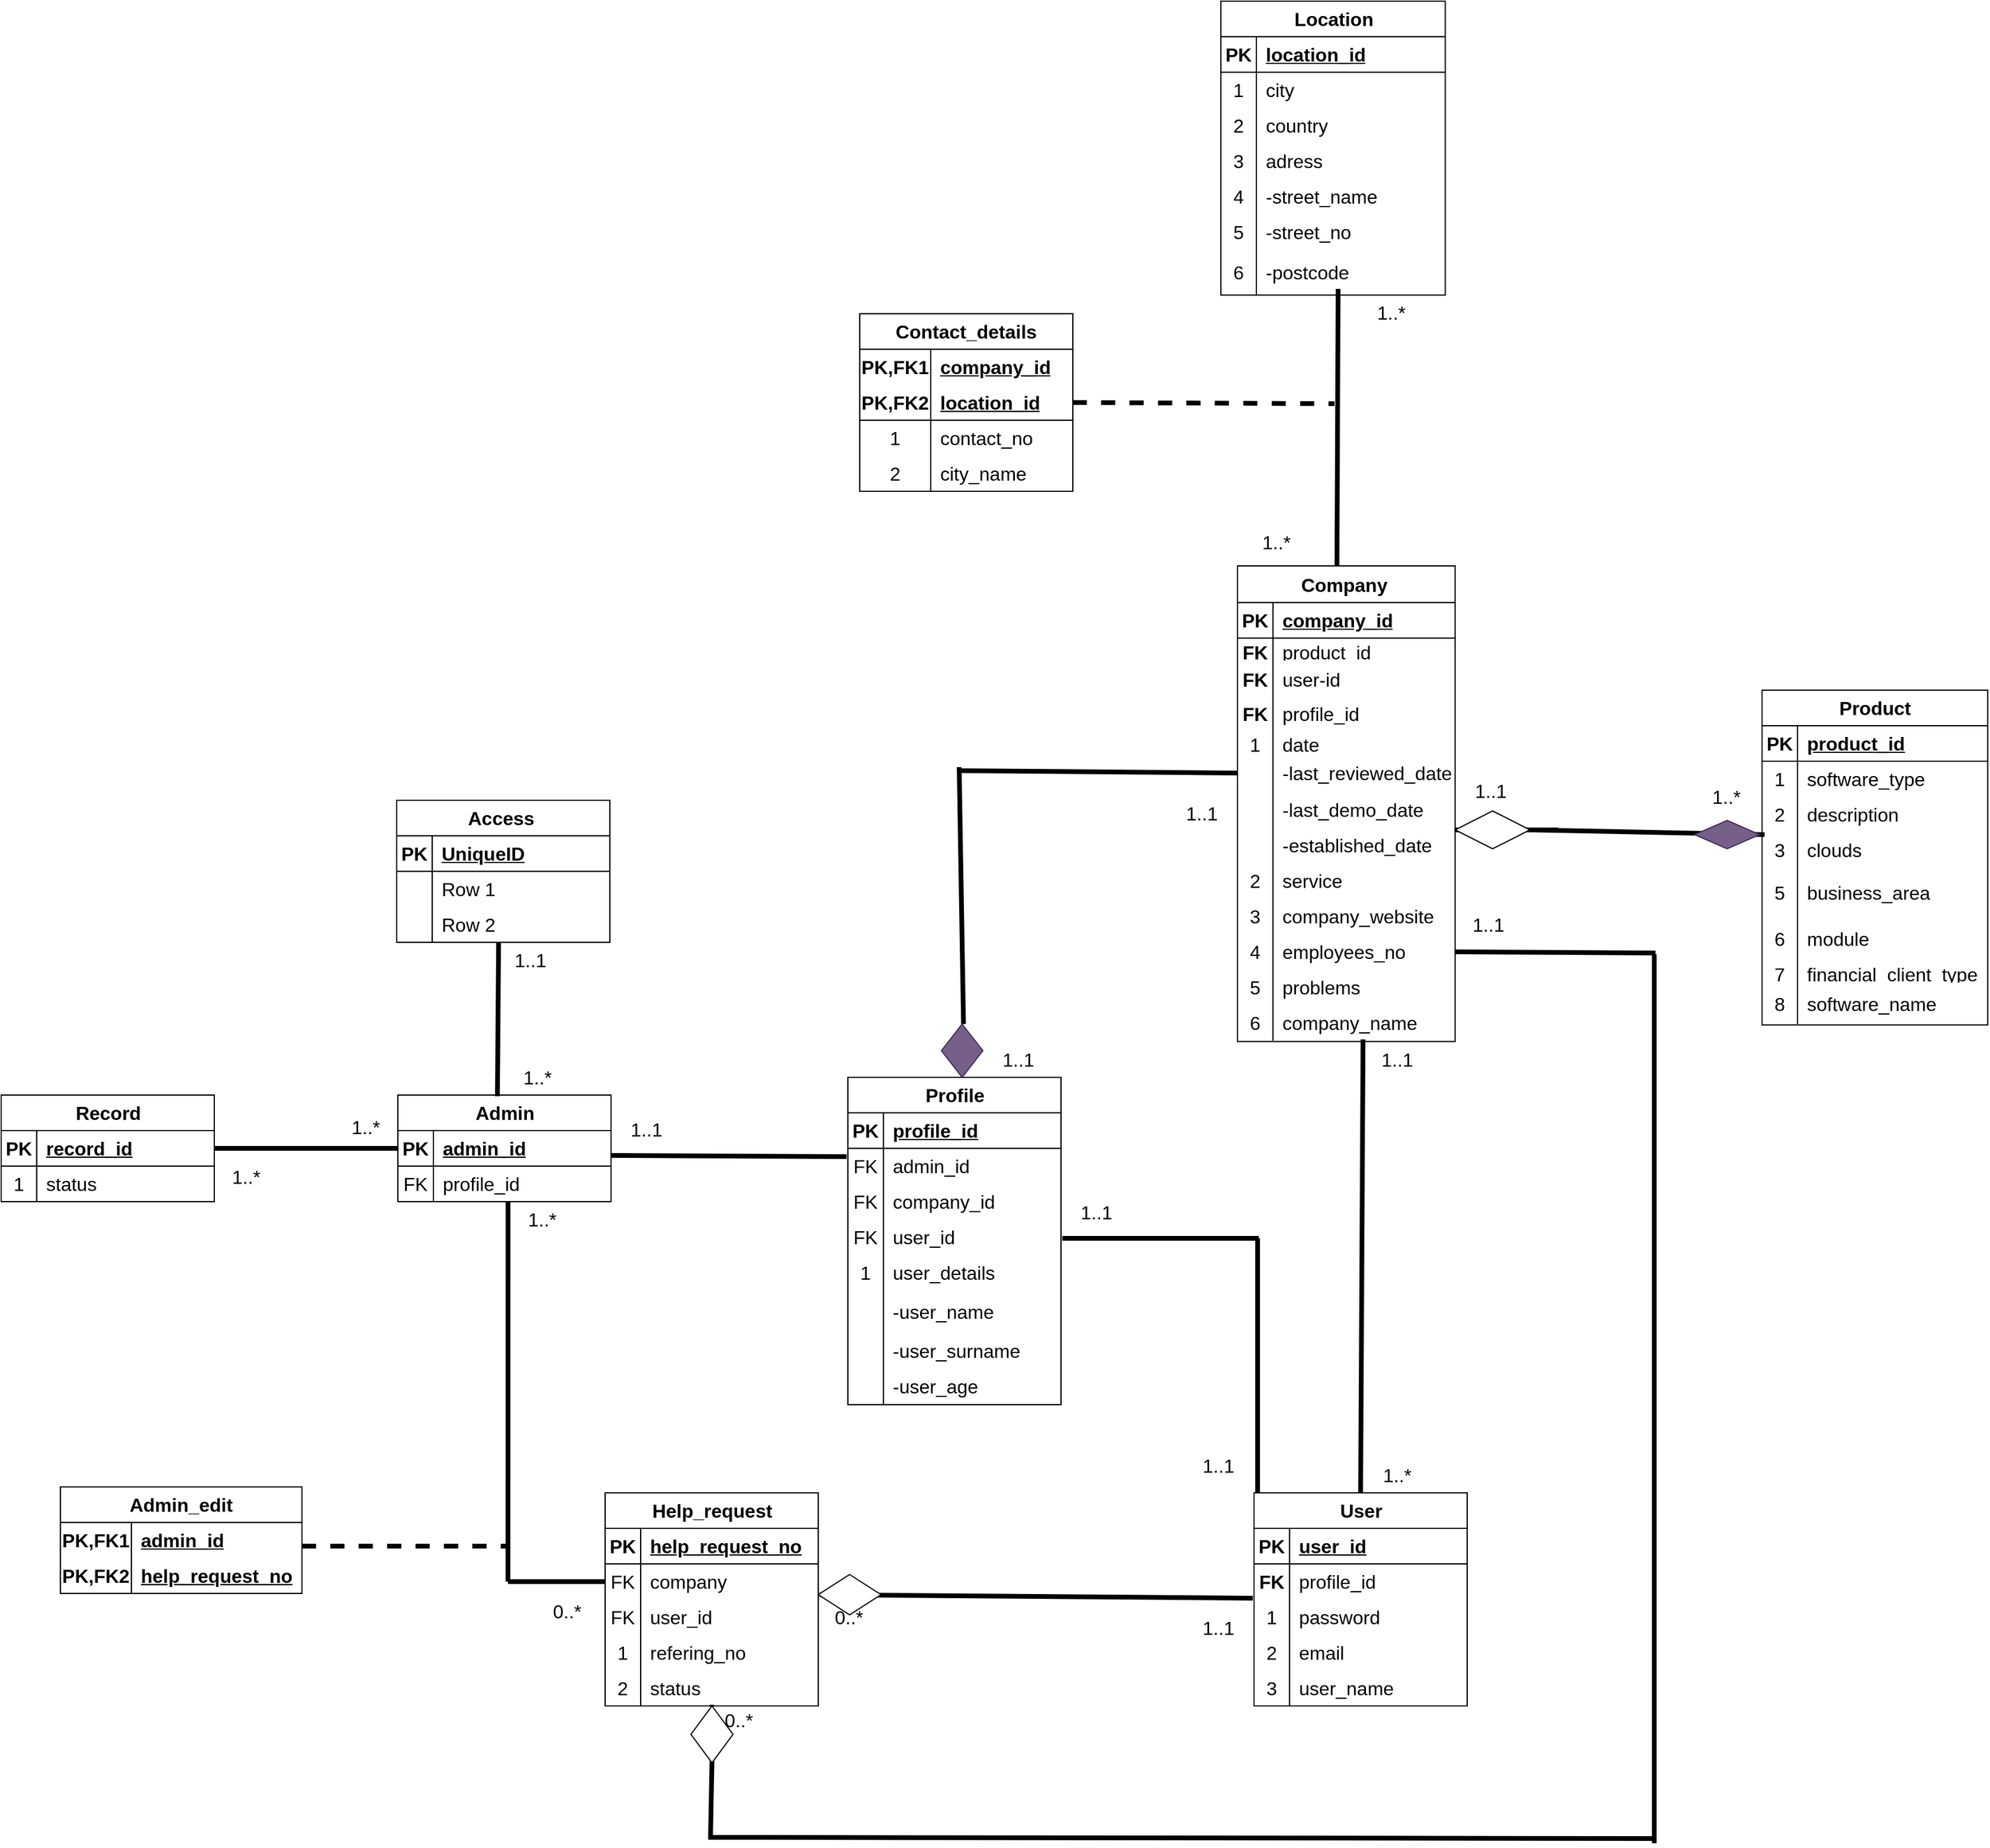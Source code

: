 <mxfile version="22.0.8" type="github">
  <diagram name="Страница — 1" id="wWMy9JLJJV9ZENk0t9AI">
    <mxGraphModel dx="3180" dy="3576" grid="0" gridSize="10" guides="1" tooltips="1" connect="1" arrows="1" fold="1" page="0" pageScale="1" pageWidth="827" pageHeight="1169" math="0" shadow="0">
      <root>
        <mxCell id="0" />
        <mxCell id="1" parent="0" />
        <mxCell id="nFXputv5kmvh4eJa4CY4-111" value="Contact_details" style="shape=table;startSize=30;container=1;collapsible=1;childLayout=tableLayout;fixedRows=1;rowLines=0;fontStyle=1;align=center;resizeLast=1;html=1;whiteSpace=wrap;fontSize=16;" vertex="1" parent="1">
          <mxGeometry x="-456" y="254" width="180" height="150" as="geometry" />
        </mxCell>
        <mxCell id="nFXputv5kmvh4eJa4CY4-112" value="" style="shape=tableRow;horizontal=0;startSize=0;swimlaneHead=0;swimlaneBody=0;fillColor=none;collapsible=0;dropTarget=0;points=[[0,0.5],[1,0.5]];portConstraint=eastwest;top=0;left=0;right=0;bottom=0;html=1;fontSize=16;" vertex="1" parent="nFXputv5kmvh4eJa4CY4-111">
          <mxGeometry y="30" width="180" height="30" as="geometry" />
        </mxCell>
        <mxCell id="nFXputv5kmvh4eJa4CY4-113" value="PK,FK1" style="shape=partialRectangle;connectable=0;fillColor=none;top=0;left=0;bottom=0;right=0;fontStyle=1;overflow=hidden;html=1;whiteSpace=wrap;fontSize=16;" vertex="1" parent="nFXputv5kmvh4eJa4CY4-112">
          <mxGeometry width="60" height="30" as="geometry">
            <mxRectangle width="60" height="30" as="alternateBounds" />
          </mxGeometry>
        </mxCell>
        <mxCell id="nFXputv5kmvh4eJa4CY4-114" value="company_id" style="shape=partialRectangle;connectable=0;fillColor=none;top=0;left=0;bottom=0;right=0;align=left;spacingLeft=6;fontStyle=5;overflow=hidden;html=1;whiteSpace=wrap;fontSize=16;" vertex="1" parent="nFXputv5kmvh4eJa4CY4-112">
          <mxGeometry x="60" width="120" height="30" as="geometry">
            <mxRectangle width="120" height="30" as="alternateBounds" />
          </mxGeometry>
        </mxCell>
        <mxCell id="nFXputv5kmvh4eJa4CY4-115" value="" style="shape=tableRow;horizontal=0;startSize=0;swimlaneHead=0;swimlaneBody=0;fillColor=none;collapsible=0;dropTarget=0;points=[[0,0.5],[1,0.5]];portConstraint=eastwest;top=0;left=0;right=0;bottom=1;html=1;fontSize=16;" vertex="1" parent="nFXputv5kmvh4eJa4CY4-111">
          <mxGeometry y="60" width="180" height="30" as="geometry" />
        </mxCell>
        <mxCell id="nFXputv5kmvh4eJa4CY4-116" value="PK,FK2" style="shape=partialRectangle;connectable=0;fillColor=none;top=0;left=0;bottom=0;right=0;fontStyle=1;overflow=hidden;html=1;whiteSpace=wrap;fontSize=16;" vertex="1" parent="nFXputv5kmvh4eJa4CY4-115">
          <mxGeometry width="60" height="30" as="geometry">
            <mxRectangle width="60" height="30" as="alternateBounds" />
          </mxGeometry>
        </mxCell>
        <mxCell id="nFXputv5kmvh4eJa4CY4-117" value="location_id" style="shape=partialRectangle;connectable=0;fillColor=none;top=0;left=0;bottom=0;right=0;align=left;spacingLeft=6;fontStyle=5;overflow=hidden;html=1;whiteSpace=wrap;fontSize=16;" vertex="1" parent="nFXputv5kmvh4eJa4CY4-115">
          <mxGeometry x="60" width="120" height="30" as="geometry">
            <mxRectangle width="120" height="30" as="alternateBounds" />
          </mxGeometry>
        </mxCell>
        <mxCell id="nFXputv5kmvh4eJa4CY4-118" value="" style="shape=tableRow;horizontal=0;startSize=0;swimlaneHead=0;swimlaneBody=0;fillColor=none;collapsible=0;dropTarget=0;points=[[0,0.5],[1,0.5]];portConstraint=eastwest;top=0;left=0;right=0;bottom=0;html=1;fontSize=16;" vertex="1" parent="nFXputv5kmvh4eJa4CY4-111">
          <mxGeometry y="90" width="180" height="30" as="geometry" />
        </mxCell>
        <mxCell id="nFXputv5kmvh4eJa4CY4-119" value="1" style="shape=partialRectangle;connectable=0;fillColor=none;top=0;left=0;bottom=0;right=0;editable=1;overflow=hidden;html=1;whiteSpace=wrap;fontSize=16;" vertex="1" parent="nFXputv5kmvh4eJa4CY4-118">
          <mxGeometry width="60" height="30" as="geometry">
            <mxRectangle width="60" height="30" as="alternateBounds" />
          </mxGeometry>
        </mxCell>
        <mxCell id="nFXputv5kmvh4eJa4CY4-120" value="contact_no" style="shape=partialRectangle;connectable=0;fillColor=none;top=0;left=0;bottom=0;right=0;align=left;spacingLeft=6;overflow=hidden;html=1;whiteSpace=wrap;fontSize=16;" vertex="1" parent="nFXputv5kmvh4eJa4CY4-118">
          <mxGeometry x="60" width="120" height="30" as="geometry">
            <mxRectangle width="120" height="30" as="alternateBounds" />
          </mxGeometry>
        </mxCell>
        <mxCell id="nFXputv5kmvh4eJa4CY4-121" value="" style="shape=tableRow;horizontal=0;startSize=0;swimlaneHead=0;swimlaneBody=0;fillColor=none;collapsible=0;dropTarget=0;points=[[0,0.5],[1,0.5]];portConstraint=eastwest;top=0;left=0;right=0;bottom=0;html=1;fontSize=16;" vertex="1" parent="nFXputv5kmvh4eJa4CY4-111">
          <mxGeometry y="120" width="180" height="30" as="geometry" />
        </mxCell>
        <mxCell id="nFXputv5kmvh4eJa4CY4-122" value="2" style="shape=partialRectangle;connectable=0;fillColor=none;top=0;left=0;bottom=0;right=0;editable=1;overflow=hidden;html=1;whiteSpace=wrap;fontSize=16;" vertex="1" parent="nFXputv5kmvh4eJa4CY4-121">
          <mxGeometry width="60" height="30" as="geometry">
            <mxRectangle width="60" height="30" as="alternateBounds" />
          </mxGeometry>
        </mxCell>
        <mxCell id="nFXputv5kmvh4eJa4CY4-123" value="city_name" style="shape=partialRectangle;connectable=0;fillColor=none;top=0;left=0;bottom=0;right=0;align=left;spacingLeft=6;overflow=hidden;html=1;whiteSpace=wrap;fontSize=16;" vertex="1" parent="nFXputv5kmvh4eJa4CY4-121">
          <mxGeometry x="60" width="120" height="30" as="geometry">
            <mxRectangle width="120" height="30" as="alternateBounds" />
          </mxGeometry>
        </mxCell>
        <mxCell id="nFXputv5kmvh4eJa4CY4-149" value="Profile" style="shape=table;startSize=30;container=1;collapsible=1;childLayout=tableLayout;fixedRows=1;rowLines=0;fontStyle=1;align=center;resizeLast=1;html=1;fontSize=16;" vertex="1" parent="1">
          <mxGeometry x="-466" y="899" width="180" height="276.444" as="geometry" />
        </mxCell>
        <mxCell id="nFXputv5kmvh4eJa4CY4-150" value="" style="shape=tableRow;horizontal=0;startSize=0;swimlaneHead=0;swimlaneBody=0;fillColor=none;collapsible=0;dropTarget=0;points=[[0,0.5],[1,0.5]];portConstraint=eastwest;top=0;left=0;right=0;bottom=1;fontSize=16;" vertex="1" parent="nFXputv5kmvh4eJa4CY4-149">
          <mxGeometry y="30" width="180" height="30" as="geometry" />
        </mxCell>
        <mxCell id="nFXputv5kmvh4eJa4CY4-151" value="PK" style="shape=partialRectangle;connectable=0;fillColor=none;top=0;left=0;bottom=0;right=0;fontStyle=1;overflow=hidden;whiteSpace=wrap;html=1;fontSize=16;" vertex="1" parent="nFXputv5kmvh4eJa4CY4-150">
          <mxGeometry width="30" height="30" as="geometry">
            <mxRectangle width="30" height="30" as="alternateBounds" />
          </mxGeometry>
        </mxCell>
        <mxCell id="nFXputv5kmvh4eJa4CY4-152" value="profile_id" style="shape=partialRectangle;connectable=0;fillColor=none;top=0;left=0;bottom=0;right=0;align=left;spacingLeft=6;fontStyle=5;overflow=hidden;whiteSpace=wrap;html=1;fontSize=16;" vertex="1" parent="nFXputv5kmvh4eJa4CY4-150">
          <mxGeometry x="30" width="150" height="30" as="geometry">
            <mxRectangle width="150" height="30" as="alternateBounds" />
          </mxGeometry>
        </mxCell>
        <mxCell id="nFXputv5kmvh4eJa4CY4-153" value="" style="shape=tableRow;horizontal=0;startSize=0;swimlaneHead=0;swimlaneBody=0;fillColor=none;collapsible=0;dropTarget=0;points=[[0,0.5],[1,0.5]];portConstraint=eastwest;top=0;left=0;right=0;bottom=0;fontSize=16;" vertex="1" parent="nFXputv5kmvh4eJa4CY4-149">
          <mxGeometry y="60" width="180" height="30" as="geometry" />
        </mxCell>
        <mxCell id="nFXputv5kmvh4eJa4CY4-154" value="FK" style="shape=partialRectangle;connectable=0;fillColor=none;top=0;left=0;bottom=0;right=0;editable=1;overflow=hidden;whiteSpace=wrap;html=1;fontSize=16;" vertex="1" parent="nFXputv5kmvh4eJa4CY4-153">
          <mxGeometry width="30" height="30" as="geometry">
            <mxRectangle width="30" height="30" as="alternateBounds" />
          </mxGeometry>
        </mxCell>
        <mxCell id="nFXputv5kmvh4eJa4CY4-155" value="admin_id" style="shape=partialRectangle;connectable=0;fillColor=none;top=0;left=0;bottom=0;right=0;align=left;spacingLeft=6;overflow=hidden;whiteSpace=wrap;html=1;fontSize=16;" vertex="1" parent="nFXputv5kmvh4eJa4CY4-153">
          <mxGeometry x="30" width="150" height="30" as="geometry">
            <mxRectangle width="150" height="30" as="alternateBounds" />
          </mxGeometry>
        </mxCell>
        <mxCell id="nFXputv5kmvh4eJa4CY4-156" value="" style="shape=tableRow;horizontal=0;startSize=0;swimlaneHead=0;swimlaneBody=0;fillColor=none;collapsible=0;dropTarget=0;points=[[0,0.5],[1,0.5]];portConstraint=eastwest;top=0;left=0;right=0;bottom=0;fontSize=16;" vertex="1" parent="nFXputv5kmvh4eJa4CY4-149">
          <mxGeometry y="90" width="180" height="30" as="geometry" />
        </mxCell>
        <mxCell id="nFXputv5kmvh4eJa4CY4-157" value="FK" style="shape=partialRectangle;connectable=0;fillColor=none;top=0;left=0;bottom=0;right=0;editable=1;overflow=hidden;whiteSpace=wrap;html=1;fontSize=16;" vertex="1" parent="nFXputv5kmvh4eJa4CY4-156">
          <mxGeometry width="30" height="30" as="geometry">
            <mxRectangle width="30" height="30" as="alternateBounds" />
          </mxGeometry>
        </mxCell>
        <mxCell id="nFXputv5kmvh4eJa4CY4-158" value="company_id" style="shape=partialRectangle;connectable=0;fillColor=none;top=0;left=0;bottom=0;right=0;align=left;spacingLeft=6;overflow=hidden;whiteSpace=wrap;html=1;fontSize=16;" vertex="1" parent="nFXputv5kmvh4eJa4CY4-156">
          <mxGeometry x="30" width="150" height="30" as="geometry">
            <mxRectangle width="150" height="30" as="alternateBounds" />
          </mxGeometry>
        </mxCell>
        <mxCell id="nFXputv5kmvh4eJa4CY4-159" value="" style="shape=tableRow;horizontal=0;startSize=0;swimlaneHead=0;swimlaneBody=0;fillColor=none;collapsible=0;dropTarget=0;points=[[0,0.5],[1,0.5]];portConstraint=eastwest;top=0;left=0;right=0;bottom=0;fontSize=16;" vertex="1" parent="nFXputv5kmvh4eJa4CY4-149">
          <mxGeometry y="120" width="180" height="30" as="geometry" />
        </mxCell>
        <mxCell id="nFXputv5kmvh4eJa4CY4-160" value="FK" style="shape=partialRectangle;connectable=0;fillColor=none;top=0;left=0;bottom=0;right=0;editable=1;overflow=hidden;whiteSpace=wrap;html=1;fontSize=16;" vertex="1" parent="nFXputv5kmvh4eJa4CY4-159">
          <mxGeometry width="30" height="30" as="geometry">
            <mxRectangle width="30" height="30" as="alternateBounds" />
          </mxGeometry>
        </mxCell>
        <mxCell id="nFXputv5kmvh4eJa4CY4-161" value="user_id" style="shape=partialRectangle;connectable=0;fillColor=none;top=0;left=0;bottom=0;right=0;align=left;spacingLeft=6;overflow=hidden;whiteSpace=wrap;html=1;fontSize=16;" vertex="1" parent="nFXputv5kmvh4eJa4CY4-159">
          <mxGeometry x="30" width="150" height="30" as="geometry">
            <mxRectangle width="150" height="30" as="alternateBounds" />
          </mxGeometry>
        </mxCell>
        <mxCell id="nFXputv5kmvh4eJa4CY4-162" style="shape=tableRow;horizontal=0;startSize=0;swimlaneHead=0;swimlaneBody=0;fillColor=none;collapsible=0;dropTarget=0;points=[[0,0.5],[1,0.5]];portConstraint=eastwest;top=0;left=0;right=0;bottom=0;fontSize=16;" vertex="1" parent="nFXputv5kmvh4eJa4CY4-149">
          <mxGeometry y="150" width="180" height="30" as="geometry" />
        </mxCell>
        <mxCell id="nFXputv5kmvh4eJa4CY4-163" value="1" style="shape=partialRectangle;connectable=0;fillColor=none;top=0;left=0;bottom=0;right=0;editable=1;overflow=hidden;whiteSpace=wrap;html=1;fontSize=16;" vertex="1" parent="nFXputv5kmvh4eJa4CY4-162">
          <mxGeometry width="30" height="30" as="geometry">
            <mxRectangle width="30" height="30" as="alternateBounds" />
          </mxGeometry>
        </mxCell>
        <mxCell id="nFXputv5kmvh4eJa4CY4-164" value="user_details" style="shape=partialRectangle;connectable=0;fillColor=none;top=0;left=0;bottom=0;right=0;align=left;spacingLeft=6;overflow=hidden;whiteSpace=wrap;html=1;fontSize=16;" vertex="1" parent="nFXputv5kmvh4eJa4CY4-162">
          <mxGeometry x="30" width="150" height="30" as="geometry">
            <mxRectangle width="150" height="30" as="alternateBounds" />
          </mxGeometry>
        </mxCell>
        <mxCell id="nFXputv5kmvh4eJa4CY4-165" style="shape=tableRow;horizontal=0;startSize=0;swimlaneHead=0;swimlaneBody=0;fillColor=none;collapsible=0;dropTarget=0;points=[[0,0.5],[1,0.5]];portConstraint=eastwest;top=0;left=0;right=0;bottom=0;fontSize=16;" vertex="1" parent="nFXputv5kmvh4eJa4CY4-149">
          <mxGeometry y="180" width="180" height="36" as="geometry" />
        </mxCell>
        <mxCell id="nFXputv5kmvh4eJa4CY4-166" style="shape=partialRectangle;connectable=0;fillColor=none;top=0;left=0;bottom=0;right=0;editable=1;overflow=hidden;whiteSpace=wrap;html=1;fontSize=16;" vertex="1" parent="nFXputv5kmvh4eJa4CY4-165">
          <mxGeometry width="30" height="36" as="geometry">
            <mxRectangle width="30" height="36" as="alternateBounds" />
          </mxGeometry>
        </mxCell>
        <mxCell id="nFXputv5kmvh4eJa4CY4-167" value="-user_name" style="shape=partialRectangle;connectable=0;fillColor=none;top=0;left=0;bottom=0;right=0;align=left;spacingLeft=6;overflow=hidden;whiteSpace=wrap;html=1;fontSize=16;" vertex="1" parent="nFXputv5kmvh4eJa4CY4-165">
          <mxGeometry x="30" width="150" height="36" as="geometry">
            <mxRectangle width="150" height="36" as="alternateBounds" />
          </mxGeometry>
        </mxCell>
        <mxCell id="nFXputv5kmvh4eJa4CY4-168" style="shape=tableRow;horizontal=0;startSize=0;swimlaneHead=0;swimlaneBody=0;fillColor=none;collapsible=0;dropTarget=0;points=[[0,0.5],[1,0.5]];portConstraint=eastwest;top=0;left=0;right=0;bottom=0;fontSize=16;" vertex="1" parent="nFXputv5kmvh4eJa4CY4-149">
          <mxGeometry y="216" width="180" height="30" as="geometry" />
        </mxCell>
        <mxCell id="nFXputv5kmvh4eJa4CY4-169" style="shape=partialRectangle;connectable=0;fillColor=none;top=0;left=0;bottom=0;right=0;editable=1;overflow=hidden;whiteSpace=wrap;html=1;fontSize=16;" vertex="1" parent="nFXputv5kmvh4eJa4CY4-168">
          <mxGeometry width="30" height="30" as="geometry">
            <mxRectangle width="30" height="30" as="alternateBounds" />
          </mxGeometry>
        </mxCell>
        <mxCell id="nFXputv5kmvh4eJa4CY4-170" value="-user_surname" style="shape=partialRectangle;connectable=0;fillColor=none;top=0;left=0;bottom=0;right=0;align=left;spacingLeft=6;overflow=hidden;whiteSpace=wrap;html=1;fontSize=16;" vertex="1" parent="nFXputv5kmvh4eJa4CY4-168">
          <mxGeometry x="30" width="150" height="30" as="geometry">
            <mxRectangle width="150" height="30" as="alternateBounds" />
          </mxGeometry>
        </mxCell>
        <mxCell id="nFXputv5kmvh4eJa4CY4-292" style="shape=tableRow;horizontal=0;startSize=0;swimlaneHead=0;swimlaneBody=0;fillColor=none;collapsible=0;dropTarget=0;points=[[0,0.5],[1,0.5]];portConstraint=eastwest;top=0;left=0;right=0;bottom=0;fontSize=16;" vertex="1" parent="nFXputv5kmvh4eJa4CY4-149">
          <mxGeometry y="246" width="180" height="30" as="geometry" />
        </mxCell>
        <mxCell id="nFXputv5kmvh4eJa4CY4-293" style="shape=partialRectangle;connectable=0;fillColor=none;top=0;left=0;bottom=0;right=0;editable=1;overflow=hidden;whiteSpace=wrap;html=1;fontSize=16;" vertex="1" parent="nFXputv5kmvh4eJa4CY4-292">
          <mxGeometry width="30" height="30" as="geometry">
            <mxRectangle width="30" height="30" as="alternateBounds" />
          </mxGeometry>
        </mxCell>
        <mxCell id="nFXputv5kmvh4eJa4CY4-294" value="-user_age" style="shape=partialRectangle;connectable=0;fillColor=none;top=0;left=0;bottom=0;right=0;align=left;spacingLeft=6;overflow=hidden;whiteSpace=wrap;html=1;fontSize=16;" vertex="1" parent="nFXputv5kmvh4eJa4CY4-292">
          <mxGeometry x="30" width="150" height="30" as="geometry">
            <mxRectangle width="150" height="30" as="alternateBounds" />
          </mxGeometry>
        </mxCell>
        <mxCell id="nFXputv5kmvh4eJa4CY4-171" value="User" style="shape=table;startSize=30;container=1;collapsible=1;childLayout=tableLayout;fixedRows=1;rowLines=0;fontStyle=1;align=center;resizeLast=1;html=1;fontSize=16;" vertex="1" parent="1">
          <mxGeometry x="-123" y="1250" width="180" height="180" as="geometry" />
        </mxCell>
        <mxCell id="nFXputv5kmvh4eJa4CY4-172" value="" style="shape=tableRow;horizontal=0;startSize=0;swimlaneHead=0;swimlaneBody=0;fillColor=none;collapsible=0;dropTarget=0;points=[[0,0.5],[1,0.5]];portConstraint=eastwest;top=0;left=0;right=0;bottom=1;fontSize=16;" vertex="1" parent="nFXputv5kmvh4eJa4CY4-171">
          <mxGeometry y="30" width="180" height="30" as="geometry" />
        </mxCell>
        <mxCell id="nFXputv5kmvh4eJa4CY4-173" value="PK" style="shape=partialRectangle;connectable=0;fillColor=none;top=0;left=0;bottom=0;right=0;fontStyle=1;overflow=hidden;whiteSpace=wrap;html=1;fontSize=16;" vertex="1" parent="nFXputv5kmvh4eJa4CY4-172">
          <mxGeometry width="30" height="30" as="geometry">
            <mxRectangle width="30" height="30" as="alternateBounds" />
          </mxGeometry>
        </mxCell>
        <mxCell id="nFXputv5kmvh4eJa4CY4-174" value="user_id" style="shape=partialRectangle;connectable=0;fillColor=none;top=0;left=0;bottom=0;right=0;align=left;spacingLeft=6;fontStyle=5;overflow=hidden;whiteSpace=wrap;html=1;fontSize=16;" vertex="1" parent="nFXputv5kmvh4eJa4CY4-172">
          <mxGeometry x="30" width="150" height="30" as="geometry">
            <mxRectangle width="150" height="30" as="alternateBounds" />
          </mxGeometry>
        </mxCell>
        <mxCell id="nFXputv5kmvh4eJa4CY4-175" value="" style="shape=tableRow;horizontal=0;startSize=0;swimlaneHead=0;swimlaneBody=0;fillColor=none;collapsible=0;dropTarget=0;points=[[0,0.5],[1,0.5]];portConstraint=eastwest;top=0;left=0;right=0;bottom=0;fontSize=16;" vertex="1" parent="nFXputv5kmvh4eJa4CY4-171">
          <mxGeometry y="60" width="180" height="30" as="geometry" />
        </mxCell>
        <mxCell id="nFXputv5kmvh4eJa4CY4-176" value="FK" style="shape=partialRectangle;connectable=0;fillColor=none;top=0;left=0;bottom=0;right=0;editable=1;overflow=hidden;whiteSpace=wrap;html=1;fontSize=16;fontStyle=1" vertex="1" parent="nFXputv5kmvh4eJa4CY4-175">
          <mxGeometry width="30" height="30" as="geometry">
            <mxRectangle width="30" height="30" as="alternateBounds" />
          </mxGeometry>
        </mxCell>
        <mxCell id="nFXputv5kmvh4eJa4CY4-177" value="profile_id" style="shape=partialRectangle;connectable=0;fillColor=none;top=0;left=0;bottom=0;right=0;align=left;spacingLeft=6;overflow=hidden;whiteSpace=wrap;html=1;fontSize=16;" vertex="1" parent="nFXputv5kmvh4eJa4CY4-175">
          <mxGeometry x="30" width="150" height="30" as="geometry">
            <mxRectangle width="150" height="30" as="alternateBounds" />
          </mxGeometry>
        </mxCell>
        <mxCell id="nFXputv5kmvh4eJa4CY4-178" value="" style="shape=tableRow;horizontal=0;startSize=0;swimlaneHead=0;swimlaneBody=0;fillColor=none;collapsible=0;dropTarget=0;points=[[0,0.5],[1,0.5]];portConstraint=eastwest;top=0;left=0;right=0;bottom=0;fontSize=16;" vertex="1" parent="nFXputv5kmvh4eJa4CY4-171">
          <mxGeometry y="90" width="180" height="30" as="geometry" />
        </mxCell>
        <mxCell id="nFXputv5kmvh4eJa4CY4-179" value="1" style="shape=partialRectangle;connectable=0;fillColor=none;top=0;left=0;bottom=0;right=0;editable=1;overflow=hidden;whiteSpace=wrap;html=1;fontSize=16;" vertex="1" parent="nFXputv5kmvh4eJa4CY4-178">
          <mxGeometry width="30" height="30" as="geometry">
            <mxRectangle width="30" height="30" as="alternateBounds" />
          </mxGeometry>
        </mxCell>
        <mxCell id="nFXputv5kmvh4eJa4CY4-180" value="password&amp;nbsp;" style="shape=partialRectangle;connectable=0;fillColor=none;top=0;left=0;bottom=0;right=0;align=left;spacingLeft=6;overflow=hidden;whiteSpace=wrap;html=1;fontSize=16;" vertex="1" parent="nFXputv5kmvh4eJa4CY4-178">
          <mxGeometry x="30" width="150" height="30" as="geometry">
            <mxRectangle width="150" height="30" as="alternateBounds" />
          </mxGeometry>
        </mxCell>
        <mxCell id="nFXputv5kmvh4eJa4CY4-200" style="shape=tableRow;horizontal=0;startSize=0;swimlaneHead=0;swimlaneBody=0;fillColor=none;collapsible=0;dropTarget=0;points=[[0,0.5],[1,0.5]];portConstraint=eastwest;top=0;left=0;right=0;bottom=0;fontSize=16;" vertex="1" parent="nFXputv5kmvh4eJa4CY4-171">
          <mxGeometry y="120" width="180" height="30" as="geometry" />
        </mxCell>
        <mxCell id="nFXputv5kmvh4eJa4CY4-201" value="2" style="shape=partialRectangle;connectable=0;fillColor=none;top=0;left=0;bottom=0;right=0;editable=1;overflow=hidden;whiteSpace=wrap;html=1;fontSize=16;" vertex="1" parent="nFXputv5kmvh4eJa4CY4-200">
          <mxGeometry width="30" height="30" as="geometry">
            <mxRectangle width="30" height="30" as="alternateBounds" />
          </mxGeometry>
        </mxCell>
        <mxCell id="nFXputv5kmvh4eJa4CY4-202" value="email" style="shape=partialRectangle;connectable=0;fillColor=none;top=0;left=0;bottom=0;right=0;align=left;spacingLeft=6;overflow=hidden;whiteSpace=wrap;html=1;fontSize=16;" vertex="1" parent="nFXputv5kmvh4eJa4CY4-200">
          <mxGeometry x="30" width="150" height="30" as="geometry">
            <mxRectangle width="150" height="30" as="alternateBounds" />
          </mxGeometry>
        </mxCell>
        <mxCell id="nFXputv5kmvh4eJa4CY4-181" value="" style="shape=tableRow;horizontal=0;startSize=0;swimlaneHead=0;swimlaneBody=0;fillColor=none;collapsible=0;dropTarget=0;points=[[0,0.5],[1,0.5]];portConstraint=eastwest;top=0;left=0;right=0;bottom=0;fontSize=16;" vertex="1" parent="nFXputv5kmvh4eJa4CY4-171">
          <mxGeometry y="150" width="180" height="30" as="geometry" />
        </mxCell>
        <mxCell id="nFXputv5kmvh4eJa4CY4-182" value="3" style="shape=partialRectangle;connectable=0;fillColor=none;top=0;left=0;bottom=0;right=0;editable=1;overflow=hidden;whiteSpace=wrap;html=1;fontSize=16;" vertex="1" parent="nFXputv5kmvh4eJa4CY4-181">
          <mxGeometry width="30" height="30" as="geometry">
            <mxRectangle width="30" height="30" as="alternateBounds" />
          </mxGeometry>
        </mxCell>
        <mxCell id="nFXputv5kmvh4eJa4CY4-183" value="user_name" style="shape=partialRectangle;connectable=0;fillColor=none;top=0;left=0;bottom=0;right=0;align=left;spacingLeft=6;overflow=hidden;whiteSpace=wrap;html=1;fontSize=16;" vertex="1" parent="nFXputv5kmvh4eJa4CY4-181">
          <mxGeometry x="30" width="150" height="30" as="geometry">
            <mxRectangle width="150" height="30" as="alternateBounds" />
          </mxGeometry>
        </mxCell>
        <mxCell id="nFXputv5kmvh4eJa4CY4-203" value="Admin" style="shape=table;startSize=30;container=1;collapsible=1;childLayout=tableLayout;fixedRows=1;rowLines=0;fontStyle=1;align=center;resizeLast=1;html=1;fontSize=16;" vertex="1" parent="1">
          <mxGeometry x="-846" y="914" width="180" height="90" as="geometry" />
        </mxCell>
        <mxCell id="nFXputv5kmvh4eJa4CY4-204" value="" style="shape=tableRow;horizontal=0;startSize=0;swimlaneHead=0;swimlaneBody=0;fillColor=none;collapsible=0;dropTarget=0;points=[[0,0.5],[1,0.5]];portConstraint=eastwest;top=0;left=0;right=0;bottom=1;fontSize=16;" vertex="1" parent="nFXputv5kmvh4eJa4CY4-203">
          <mxGeometry y="30" width="180" height="30" as="geometry" />
        </mxCell>
        <mxCell id="nFXputv5kmvh4eJa4CY4-205" value="PK" style="shape=partialRectangle;connectable=0;fillColor=none;top=0;left=0;bottom=0;right=0;fontStyle=1;overflow=hidden;whiteSpace=wrap;html=1;fontSize=16;" vertex="1" parent="nFXputv5kmvh4eJa4CY4-204">
          <mxGeometry width="30" height="30" as="geometry">
            <mxRectangle width="30" height="30" as="alternateBounds" />
          </mxGeometry>
        </mxCell>
        <mxCell id="nFXputv5kmvh4eJa4CY4-206" value="admin_id" style="shape=partialRectangle;connectable=0;fillColor=none;top=0;left=0;bottom=0;right=0;align=left;spacingLeft=6;fontStyle=5;overflow=hidden;whiteSpace=wrap;html=1;fontSize=16;" vertex="1" parent="nFXputv5kmvh4eJa4CY4-204">
          <mxGeometry x="30" width="150" height="30" as="geometry">
            <mxRectangle width="150" height="30" as="alternateBounds" />
          </mxGeometry>
        </mxCell>
        <mxCell id="nFXputv5kmvh4eJa4CY4-207" value="" style="shape=tableRow;horizontal=0;startSize=0;swimlaneHead=0;swimlaneBody=0;fillColor=none;collapsible=0;dropTarget=0;points=[[0,0.5],[1,0.5]];portConstraint=eastwest;top=0;left=0;right=0;bottom=0;fontSize=16;" vertex="1" parent="nFXputv5kmvh4eJa4CY4-203">
          <mxGeometry y="60" width="180" height="30" as="geometry" />
        </mxCell>
        <mxCell id="nFXputv5kmvh4eJa4CY4-208" value="FK" style="shape=partialRectangle;connectable=0;fillColor=none;top=0;left=0;bottom=0;right=0;editable=1;overflow=hidden;whiteSpace=wrap;html=1;fontSize=16;" vertex="1" parent="nFXputv5kmvh4eJa4CY4-207">
          <mxGeometry width="30" height="30" as="geometry">
            <mxRectangle width="30" height="30" as="alternateBounds" />
          </mxGeometry>
        </mxCell>
        <mxCell id="nFXputv5kmvh4eJa4CY4-209" value="profile_id" style="shape=partialRectangle;connectable=0;fillColor=none;top=0;left=0;bottom=0;right=0;align=left;spacingLeft=6;overflow=hidden;whiteSpace=wrap;html=1;fontSize=16;" vertex="1" parent="nFXputv5kmvh4eJa4CY4-207">
          <mxGeometry x="30" width="150" height="30" as="geometry">
            <mxRectangle width="150" height="30" as="alternateBounds" />
          </mxGeometry>
        </mxCell>
        <mxCell id="nFXputv5kmvh4eJa4CY4-216" value="Access&amp;nbsp;" style="shape=table;startSize=30;container=1;collapsible=1;childLayout=tableLayout;fixedRows=1;rowLines=0;fontStyle=1;align=center;resizeLast=1;html=1;fontSize=16;" vertex="1" parent="1">
          <mxGeometry x="-847" y="665" width="180" height="120" as="geometry" />
        </mxCell>
        <mxCell id="nFXputv5kmvh4eJa4CY4-217" value="" style="shape=tableRow;horizontal=0;startSize=0;swimlaneHead=0;swimlaneBody=0;fillColor=none;collapsible=0;dropTarget=0;points=[[0,0.5],[1,0.5]];portConstraint=eastwest;top=0;left=0;right=0;bottom=1;fontSize=16;" vertex="1" parent="nFXputv5kmvh4eJa4CY4-216">
          <mxGeometry y="30" width="180" height="30" as="geometry" />
        </mxCell>
        <mxCell id="nFXputv5kmvh4eJa4CY4-218" value="PK" style="shape=partialRectangle;connectable=0;fillColor=none;top=0;left=0;bottom=0;right=0;fontStyle=1;overflow=hidden;whiteSpace=wrap;html=1;fontSize=16;" vertex="1" parent="nFXputv5kmvh4eJa4CY4-217">
          <mxGeometry width="30" height="30" as="geometry">
            <mxRectangle width="30" height="30" as="alternateBounds" />
          </mxGeometry>
        </mxCell>
        <mxCell id="nFXputv5kmvh4eJa4CY4-219" value="UniqueID" style="shape=partialRectangle;connectable=0;fillColor=none;top=0;left=0;bottom=0;right=0;align=left;spacingLeft=6;fontStyle=5;overflow=hidden;whiteSpace=wrap;html=1;fontSize=16;" vertex="1" parent="nFXputv5kmvh4eJa4CY4-217">
          <mxGeometry x="30" width="150" height="30" as="geometry">
            <mxRectangle width="150" height="30" as="alternateBounds" />
          </mxGeometry>
        </mxCell>
        <mxCell id="nFXputv5kmvh4eJa4CY4-220" value="" style="shape=tableRow;horizontal=0;startSize=0;swimlaneHead=0;swimlaneBody=0;fillColor=none;collapsible=0;dropTarget=0;points=[[0,0.5],[1,0.5]];portConstraint=eastwest;top=0;left=0;right=0;bottom=0;fontSize=16;" vertex="1" parent="nFXputv5kmvh4eJa4CY4-216">
          <mxGeometry y="60" width="180" height="30" as="geometry" />
        </mxCell>
        <mxCell id="nFXputv5kmvh4eJa4CY4-221" value="" style="shape=partialRectangle;connectable=0;fillColor=none;top=0;left=0;bottom=0;right=0;editable=1;overflow=hidden;whiteSpace=wrap;html=1;fontSize=16;" vertex="1" parent="nFXputv5kmvh4eJa4CY4-220">
          <mxGeometry width="30" height="30" as="geometry">
            <mxRectangle width="30" height="30" as="alternateBounds" />
          </mxGeometry>
        </mxCell>
        <mxCell id="nFXputv5kmvh4eJa4CY4-222" value="Row 1" style="shape=partialRectangle;connectable=0;fillColor=none;top=0;left=0;bottom=0;right=0;align=left;spacingLeft=6;overflow=hidden;whiteSpace=wrap;html=1;fontSize=16;" vertex="1" parent="nFXputv5kmvh4eJa4CY4-220">
          <mxGeometry x="30" width="150" height="30" as="geometry">
            <mxRectangle width="150" height="30" as="alternateBounds" />
          </mxGeometry>
        </mxCell>
        <mxCell id="nFXputv5kmvh4eJa4CY4-223" value="" style="shape=tableRow;horizontal=0;startSize=0;swimlaneHead=0;swimlaneBody=0;fillColor=none;collapsible=0;dropTarget=0;points=[[0,0.5],[1,0.5]];portConstraint=eastwest;top=0;left=0;right=0;bottom=0;fontSize=16;" vertex="1" parent="nFXputv5kmvh4eJa4CY4-216">
          <mxGeometry y="90" width="180" height="30" as="geometry" />
        </mxCell>
        <mxCell id="nFXputv5kmvh4eJa4CY4-224" value="" style="shape=partialRectangle;connectable=0;fillColor=none;top=0;left=0;bottom=0;right=0;editable=1;overflow=hidden;whiteSpace=wrap;html=1;fontSize=16;" vertex="1" parent="nFXputv5kmvh4eJa4CY4-223">
          <mxGeometry width="30" height="30" as="geometry">
            <mxRectangle width="30" height="30" as="alternateBounds" />
          </mxGeometry>
        </mxCell>
        <mxCell id="nFXputv5kmvh4eJa4CY4-225" value="Row 2" style="shape=partialRectangle;connectable=0;fillColor=none;top=0;left=0;bottom=0;right=0;align=left;spacingLeft=6;overflow=hidden;whiteSpace=wrap;html=1;fontSize=16;" vertex="1" parent="nFXputv5kmvh4eJa4CY4-223">
          <mxGeometry x="30" width="150" height="30" as="geometry">
            <mxRectangle width="150" height="30" as="alternateBounds" />
          </mxGeometry>
        </mxCell>
        <mxCell id="nFXputv5kmvh4eJa4CY4-229" value="Record" style="shape=table;startSize=30;container=1;collapsible=1;childLayout=tableLayout;fixedRows=1;rowLines=0;fontStyle=1;align=center;resizeLast=1;html=1;fontSize=16;" vertex="1" parent="1">
          <mxGeometry x="-1181" y="914" width="180" height="90" as="geometry" />
        </mxCell>
        <mxCell id="nFXputv5kmvh4eJa4CY4-230" value="" style="shape=tableRow;horizontal=0;startSize=0;swimlaneHead=0;swimlaneBody=0;fillColor=none;collapsible=0;dropTarget=0;points=[[0,0.5],[1,0.5]];portConstraint=eastwest;top=0;left=0;right=0;bottom=1;fontSize=16;" vertex="1" parent="nFXputv5kmvh4eJa4CY4-229">
          <mxGeometry y="30" width="180" height="30" as="geometry" />
        </mxCell>
        <mxCell id="nFXputv5kmvh4eJa4CY4-231" value="PK" style="shape=partialRectangle;connectable=0;fillColor=none;top=0;left=0;bottom=0;right=0;fontStyle=1;overflow=hidden;whiteSpace=wrap;html=1;fontSize=16;" vertex="1" parent="nFXputv5kmvh4eJa4CY4-230">
          <mxGeometry width="30" height="30" as="geometry">
            <mxRectangle width="30" height="30" as="alternateBounds" />
          </mxGeometry>
        </mxCell>
        <mxCell id="nFXputv5kmvh4eJa4CY4-232" value="record_id" style="shape=partialRectangle;connectable=0;fillColor=none;top=0;left=0;bottom=0;right=0;align=left;spacingLeft=6;fontStyle=5;overflow=hidden;whiteSpace=wrap;html=1;fontSize=16;" vertex="1" parent="nFXputv5kmvh4eJa4CY4-230">
          <mxGeometry x="30" width="150" height="30" as="geometry">
            <mxRectangle width="150" height="30" as="alternateBounds" />
          </mxGeometry>
        </mxCell>
        <mxCell id="nFXputv5kmvh4eJa4CY4-233" value="" style="shape=tableRow;horizontal=0;startSize=0;swimlaneHead=0;swimlaneBody=0;fillColor=none;collapsible=0;dropTarget=0;points=[[0,0.5],[1,0.5]];portConstraint=eastwest;top=0;left=0;right=0;bottom=0;fontSize=16;" vertex="1" parent="nFXputv5kmvh4eJa4CY4-229">
          <mxGeometry y="60" width="180" height="30" as="geometry" />
        </mxCell>
        <mxCell id="nFXputv5kmvh4eJa4CY4-234" value="1" style="shape=partialRectangle;connectable=0;fillColor=none;top=0;left=0;bottom=0;right=0;editable=1;overflow=hidden;whiteSpace=wrap;html=1;fontSize=16;" vertex="1" parent="nFXputv5kmvh4eJa4CY4-233">
          <mxGeometry width="30" height="30" as="geometry">
            <mxRectangle width="30" height="30" as="alternateBounds" />
          </mxGeometry>
        </mxCell>
        <mxCell id="nFXputv5kmvh4eJa4CY4-235" value="status" style="shape=partialRectangle;connectable=0;fillColor=none;top=0;left=0;bottom=0;right=0;align=left;spacingLeft=6;overflow=hidden;whiteSpace=wrap;html=1;fontSize=16;" vertex="1" parent="nFXputv5kmvh4eJa4CY4-233">
          <mxGeometry x="30" width="150" height="30" as="geometry">
            <mxRectangle width="150" height="30" as="alternateBounds" />
          </mxGeometry>
        </mxCell>
        <mxCell id="nFXputv5kmvh4eJa4CY4-255" value="Admin_edit" style="shape=table;startSize=30;container=1;collapsible=1;childLayout=tableLayout;fixedRows=1;rowLines=0;fontStyle=1;align=center;resizeLast=1;html=1;whiteSpace=wrap;fontSize=16;" vertex="1" parent="1">
          <mxGeometry x="-1131" y="1245" width="204" height="90" as="geometry" />
        </mxCell>
        <mxCell id="nFXputv5kmvh4eJa4CY4-256" value="" style="shape=tableRow;horizontal=0;startSize=0;swimlaneHead=0;swimlaneBody=0;fillColor=none;collapsible=0;dropTarget=0;points=[[0,0.5],[1,0.5]];portConstraint=eastwest;top=0;left=0;right=0;bottom=0;html=1;fontSize=16;" vertex="1" parent="nFXputv5kmvh4eJa4CY4-255">
          <mxGeometry y="30" width="204" height="30" as="geometry" />
        </mxCell>
        <mxCell id="nFXputv5kmvh4eJa4CY4-257" value="PK,FK1" style="shape=partialRectangle;connectable=0;fillColor=none;top=0;left=0;bottom=0;right=0;fontStyle=1;overflow=hidden;html=1;whiteSpace=wrap;fontSize=16;" vertex="1" parent="nFXputv5kmvh4eJa4CY4-256">
          <mxGeometry width="60" height="30" as="geometry">
            <mxRectangle width="60" height="30" as="alternateBounds" />
          </mxGeometry>
        </mxCell>
        <mxCell id="nFXputv5kmvh4eJa4CY4-258" value="admin_id" style="shape=partialRectangle;connectable=0;fillColor=none;top=0;left=0;bottom=0;right=0;align=left;spacingLeft=6;fontStyle=5;overflow=hidden;html=1;whiteSpace=wrap;fontSize=16;" vertex="1" parent="nFXputv5kmvh4eJa4CY4-256">
          <mxGeometry x="60" width="144" height="30" as="geometry">
            <mxRectangle width="144" height="30" as="alternateBounds" />
          </mxGeometry>
        </mxCell>
        <mxCell id="nFXputv5kmvh4eJa4CY4-259" value="" style="shape=tableRow;horizontal=0;startSize=0;swimlaneHead=0;swimlaneBody=0;fillColor=none;collapsible=0;dropTarget=0;points=[[0,0.5],[1,0.5]];portConstraint=eastwest;top=0;left=0;right=0;bottom=1;html=1;fontSize=16;" vertex="1" parent="nFXputv5kmvh4eJa4CY4-255">
          <mxGeometry y="60" width="204" height="30" as="geometry" />
        </mxCell>
        <mxCell id="nFXputv5kmvh4eJa4CY4-260" value="PK,FK2" style="shape=partialRectangle;connectable=0;fillColor=none;top=0;left=0;bottom=0;right=0;fontStyle=1;overflow=hidden;html=1;whiteSpace=wrap;fontSize=16;" vertex="1" parent="nFXputv5kmvh4eJa4CY4-259">
          <mxGeometry width="60" height="30" as="geometry">
            <mxRectangle width="60" height="30" as="alternateBounds" />
          </mxGeometry>
        </mxCell>
        <mxCell id="nFXputv5kmvh4eJa4CY4-261" value="help_request_no" style="shape=partialRectangle;connectable=0;fillColor=none;top=0;left=0;bottom=0;right=0;align=left;spacingLeft=6;fontStyle=5;overflow=hidden;html=1;whiteSpace=wrap;fontSize=16;" vertex="1" parent="nFXputv5kmvh4eJa4CY4-259">
          <mxGeometry x="60" width="144" height="30" as="geometry">
            <mxRectangle width="144" height="30" as="alternateBounds" />
          </mxGeometry>
        </mxCell>
        <mxCell id="nFXputv5kmvh4eJa4CY4-269" value="" style="endArrow=none;html=1;rounded=0;fontSize=12;startSize=8;endSize=8;curved=1;strokeWidth=4;" edge="1" parent="1">
          <mxGeometry width="50" height="50" relative="1" as="geometry">
            <mxPoint x="-53" y="470" as="sourcePoint" />
            <mxPoint x="-52" y="233" as="targetPoint" />
          </mxGeometry>
        </mxCell>
        <mxCell id="nFXputv5kmvh4eJa4CY4-271" value="" style="endArrow=none;dashed=1;html=1;rounded=0;fontSize=12;startSize=8;endSize=8;curved=1;strokeWidth=4;exitX=1;exitY=0.5;exitDx=0;exitDy=0;" edge="1" parent="1" source="nFXputv5kmvh4eJa4CY4-115">
          <mxGeometry width="50" height="50" relative="1" as="geometry">
            <mxPoint x="-270" y="329" as="sourcePoint" />
            <mxPoint x="-55" y="330" as="targetPoint" />
          </mxGeometry>
        </mxCell>
        <mxCell id="nFXputv5kmvh4eJa4CY4-274" value="" style="endArrow=none;html=1;rounded=0;fontSize=12;startSize=8;endSize=8;curved=1;exitX=1;exitY=0.5;exitDx=0;exitDy=0;strokeColor=#000000;strokeWidth=4;entryX=0.011;entryY=0.067;entryDx=0;entryDy=0;entryPerimeter=0;" edge="1" parent="1" source="nFXputv5kmvh4eJa4CY4-316" target="nFXputv5kmvh4eJa4CY4-134">
          <mxGeometry relative="1" as="geometry">
            <mxPoint x="56.997" y="680" as="sourcePoint" />
            <mxPoint x="299" y="690" as="targetPoint" />
          </mxGeometry>
        </mxCell>
        <mxCell id="nFXputv5kmvh4eJa4CY4-275" value="" style="endArrow=none;html=1;rounded=0;fontSize=12;startSize=8;endSize=8;curved=1;entryX=0.5;entryY=0;entryDx=0;entryDy=0;exitX=0.577;exitY=0.967;exitDx=0;exitDy=0;exitPerimeter=0;strokeWidth=4;" edge="1" parent="1" source="nFXputv5kmvh4eJa4CY4-102" target="nFXputv5kmvh4eJa4CY4-171">
          <mxGeometry width="50" height="50" relative="1" as="geometry">
            <mxPoint x="-72" y="975" as="sourcePoint" />
            <mxPoint x="-43" y="1245" as="targetPoint" />
          </mxGeometry>
        </mxCell>
        <mxCell id="nFXputv5kmvh4eJa4CY4-276" value="" style="endArrow=none;html=1;rounded=0;fontSize=12;startSize=8;endSize=8;curved=1;strokeWidth=4;" edge="1" parent="1">
          <mxGeometry width="50" height="50" relative="1" as="geometry">
            <mxPoint x="-490" y="1336" as="sourcePoint" />
            <mxPoint x="-124" y="1339" as="targetPoint" />
          </mxGeometry>
        </mxCell>
        <mxCell id="nFXputv5kmvh4eJa4CY4-278" value="" style="endArrow=none;html=1;rounded=0;fontSize=12;startSize=8;endSize=8;curved=1;exitX=1;exitY=0.5;exitDx=0;exitDy=0;strokeWidth=4;" edge="1" parent="1" source="nFXputv5kmvh4eJa4CY4-108">
          <mxGeometry width="50" height="50" relative="1" as="geometry">
            <mxPoint x="-252" y="1183" as="sourcePoint" />
            <mxPoint x="216" y="794" as="targetPoint" />
          </mxGeometry>
        </mxCell>
        <mxCell id="nFXputv5kmvh4eJa4CY4-279" value="" style="endArrow=none;html=1;rounded=0;fontSize=12;startSize=8;endSize=8;curved=1;strokeWidth=4;" edge="1" parent="1">
          <mxGeometry width="50" height="50" relative="1" as="geometry">
            <mxPoint x="215" y="1546" as="sourcePoint" />
            <mxPoint x="215" y="795" as="targetPoint" />
          </mxGeometry>
        </mxCell>
        <mxCell id="nFXputv5kmvh4eJa4CY4-280" value="" style="endArrow=none;html=1;rounded=0;fontSize=12;startSize=8;endSize=8;curved=1;strokeWidth=4;" edge="1" parent="1">
          <mxGeometry width="50" height="50" relative="1" as="geometry">
            <mxPoint x="215" y="1542" as="sourcePoint" />
            <mxPoint x="-584" y="1541" as="targetPoint" />
          </mxGeometry>
        </mxCell>
        <mxCell id="nFXputv5kmvh4eJa4CY4-281" value="" style="endArrow=none;html=1;rounded=0;fontSize=12;startSize=8;endSize=8;curved=1;entryX=0.5;entryY=0.967;entryDx=0;entryDy=0;entryPerimeter=0;strokeWidth=4;" edge="1" parent="1" source="nFXputv5kmvh4eJa4CY4-319" target="nFXputv5kmvh4eJa4CY4-197">
          <mxGeometry width="50" height="50" relative="1" as="geometry">
            <mxPoint x="-582" y="1542" as="sourcePoint" />
            <mxPoint x="-486" y="1501" as="targetPoint" />
          </mxGeometry>
        </mxCell>
        <mxCell id="nFXputv5kmvh4eJa4CY4-282" value="" style="endArrow=none;html=1;rounded=0;fontSize=12;startSize=8;endSize=8;curved=1;strokeWidth=4;" edge="1" parent="1">
          <mxGeometry width="50" height="50" relative="1" as="geometry">
            <mxPoint x="-120" y="1035" as="sourcePoint" />
            <mxPoint x="-120" y="1250" as="targetPoint" />
          </mxGeometry>
        </mxCell>
        <mxCell id="nFXputv5kmvh4eJa4CY4-283" value="" style="endArrow=none;html=1;rounded=0;fontSize=12;startSize=8;endSize=8;curved=1;strokeWidth=4;" edge="1" parent="1">
          <mxGeometry width="50" height="50" relative="1" as="geometry">
            <mxPoint x="-285" y="1035" as="sourcePoint" />
            <mxPoint x="-119" y="1035" as="targetPoint" />
          </mxGeometry>
        </mxCell>
        <mxCell id="nFXputv5kmvh4eJa4CY4-284" value="" style="endArrow=none;html=1;rounded=0;fontSize=12;startSize=8;endSize=8;curved=1;entryX=0;entryY=0.5;entryDx=0;entryDy=0;strokeWidth=4;" edge="1" parent="1" target="nFXputv5kmvh4eJa4CY4-188">
          <mxGeometry width="50" height="50" relative="1" as="geometry">
            <mxPoint x="-753" y="1325" as="sourcePoint" />
            <mxPoint x="-763" y="1237" as="targetPoint" />
          </mxGeometry>
        </mxCell>
        <mxCell id="nFXputv5kmvh4eJa4CY4-285" value="" style="endArrow=none;html=1;rounded=0;fontSize=12;startSize=8;endSize=8;curved=1;entryX=0.517;entryY=1;entryDx=0;entryDy=0;entryPerimeter=0;strokeWidth=4;" edge="1" parent="1" target="nFXputv5kmvh4eJa4CY4-207">
          <mxGeometry width="50" height="50" relative="1" as="geometry">
            <mxPoint x="-753" y="1325" as="sourcePoint" />
            <mxPoint x="-758" y="1007" as="targetPoint" />
          </mxGeometry>
        </mxCell>
        <mxCell id="nFXputv5kmvh4eJa4CY4-286" value="" style="endArrow=none;html=1;rounded=0;fontSize=12;startSize=8;endSize=8;curved=1;exitX=1;exitY=0.7;exitDx=0;exitDy=0;exitPerimeter=0;strokeWidth=4;" edge="1" parent="1" source="nFXputv5kmvh4eJa4CY4-204">
          <mxGeometry relative="1" as="geometry">
            <mxPoint x="-660" y="962" as="sourcePoint" />
            <mxPoint x="-467" y="966" as="targetPoint" />
          </mxGeometry>
        </mxCell>
        <mxCell id="nFXputv5kmvh4eJa4CY4-287" value="" style="endArrow=none;dashed=1;html=1;rounded=0;fontSize=12;startSize=8;endSize=8;curved=1;strokeWidth=4;" edge="1" parent="1">
          <mxGeometry width="50" height="50" relative="1" as="geometry">
            <mxPoint x="-927" y="1295" as="sourcePoint" />
            <mxPoint x="-752" y="1295" as="targetPoint" />
          </mxGeometry>
        </mxCell>
        <mxCell id="nFXputv5kmvh4eJa4CY4-288" value="" style="endArrow=none;html=1;rounded=0;fontSize=12;startSize=8;endSize=8;curved=1;entryX=0;entryY=0.5;entryDx=0;entryDy=0;exitX=1;exitY=0.5;exitDx=0;exitDy=0;strokeWidth=4;" edge="1" parent="1" source="nFXputv5kmvh4eJa4CY4-230" target="nFXputv5kmvh4eJa4CY4-204">
          <mxGeometry width="50" height="50" relative="1" as="geometry">
            <mxPoint x="-979" y="944" as="sourcePoint" />
            <mxPoint x="-929" y="894" as="targetPoint" />
          </mxGeometry>
        </mxCell>
        <mxCell id="nFXputv5kmvh4eJa4CY4-289" value="" style="endArrow=none;html=1;rounded=0;fontSize=12;startSize=8;endSize=8;curved=1;entryX=0.478;entryY=1;entryDx=0;entryDy=0;entryPerimeter=0;exitX=0.467;exitY=0.011;exitDx=0;exitDy=0;exitPerimeter=0;strokeWidth=4;" edge="1" parent="1" source="nFXputv5kmvh4eJa4CY4-203" target="nFXputv5kmvh4eJa4CY4-223">
          <mxGeometry width="50" height="50" relative="1" as="geometry">
            <mxPoint x="-766" y="910" as="sourcePoint" />
            <mxPoint x="-720" y="835" as="targetPoint" />
          </mxGeometry>
        </mxCell>
        <mxCell id="nFXputv5kmvh4eJa4CY4-37" value="Location" style="shape=table;startSize=30;container=1;collapsible=1;childLayout=tableLayout;fixedRows=1;rowLines=0;fontStyle=1;align=center;resizeLast=1;html=1;fontSize=16;" vertex="1" parent="1">
          <mxGeometry x="-151" y="-10" width="189.462" height="248.286" as="geometry" />
        </mxCell>
        <mxCell id="nFXputv5kmvh4eJa4CY4-38" value="" style="shape=tableRow;horizontal=0;startSize=0;swimlaneHead=0;swimlaneBody=0;fillColor=none;collapsible=0;dropTarget=0;points=[[0,0.5],[1,0.5]];portConstraint=eastwest;top=0;left=0;right=0;bottom=1;fontSize=16;" vertex="1" parent="nFXputv5kmvh4eJa4CY4-37">
          <mxGeometry y="30" width="189.462" height="30" as="geometry" />
        </mxCell>
        <mxCell id="nFXputv5kmvh4eJa4CY4-39" value="PK" style="shape=partialRectangle;connectable=0;fillColor=none;top=0;left=0;bottom=0;right=0;fontStyle=1;overflow=hidden;whiteSpace=wrap;html=1;fontSize=16;" vertex="1" parent="nFXputv5kmvh4eJa4CY4-38">
          <mxGeometry width="30" height="30" as="geometry">
            <mxRectangle width="30" height="30" as="alternateBounds" />
          </mxGeometry>
        </mxCell>
        <mxCell id="nFXputv5kmvh4eJa4CY4-40" value="location_id" style="shape=partialRectangle;connectable=0;fillColor=none;top=0;left=0;bottom=0;right=0;align=left;spacingLeft=6;fontStyle=5;overflow=hidden;whiteSpace=wrap;html=1;fontSize=16;" vertex="1" parent="nFXputv5kmvh4eJa4CY4-38">
          <mxGeometry x="30" width="159.462" height="30" as="geometry">
            <mxRectangle width="159.462" height="30" as="alternateBounds" />
          </mxGeometry>
        </mxCell>
        <mxCell id="nFXputv5kmvh4eJa4CY4-41" value="" style="shape=tableRow;horizontal=0;startSize=0;swimlaneHead=0;swimlaneBody=0;fillColor=none;collapsible=0;dropTarget=0;points=[[0,0.5],[1,0.5]];portConstraint=eastwest;top=0;left=0;right=0;bottom=0;fontSize=16;" vertex="1" parent="nFXputv5kmvh4eJa4CY4-37">
          <mxGeometry y="60" width="189.462" height="30" as="geometry" />
        </mxCell>
        <mxCell id="nFXputv5kmvh4eJa4CY4-42" value="1" style="shape=partialRectangle;connectable=0;fillColor=none;top=0;left=0;bottom=0;right=0;editable=1;overflow=hidden;whiteSpace=wrap;html=1;fontSize=16;" vertex="1" parent="nFXputv5kmvh4eJa4CY4-41">
          <mxGeometry width="30" height="30" as="geometry">
            <mxRectangle width="30" height="30" as="alternateBounds" />
          </mxGeometry>
        </mxCell>
        <mxCell id="nFXputv5kmvh4eJa4CY4-43" value="city" style="shape=partialRectangle;connectable=0;fillColor=none;top=0;left=0;bottom=0;right=0;align=left;spacingLeft=6;overflow=hidden;whiteSpace=wrap;html=1;fontSize=16;" vertex="1" parent="nFXputv5kmvh4eJa4CY4-41">
          <mxGeometry x="30" width="159.462" height="30" as="geometry">
            <mxRectangle width="159.462" height="30" as="alternateBounds" />
          </mxGeometry>
        </mxCell>
        <mxCell id="nFXputv5kmvh4eJa4CY4-44" value="" style="shape=tableRow;horizontal=0;startSize=0;swimlaneHead=0;swimlaneBody=0;fillColor=none;collapsible=0;dropTarget=0;points=[[0,0.5],[1,0.5]];portConstraint=eastwest;top=0;left=0;right=0;bottom=0;fontSize=16;" vertex="1" parent="nFXputv5kmvh4eJa4CY4-37">
          <mxGeometry y="90" width="189.462" height="30" as="geometry" />
        </mxCell>
        <mxCell id="nFXputv5kmvh4eJa4CY4-45" value="2" style="shape=partialRectangle;connectable=0;fillColor=none;top=0;left=0;bottom=0;right=0;editable=1;overflow=hidden;whiteSpace=wrap;html=1;fontSize=16;" vertex="1" parent="nFXputv5kmvh4eJa4CY4-44">
          <mxGeometry width="30" height="30" as="geometry">
            <mxRectangle width="30" height="30" as="alternateBounds" />
          </mxGeometry>
        </mxCell>
        <mxCell id="nFXputv5kmvh4eJa4CY4-46" value="country" style="shape=partialRectangle;connectable=0;fillColor=none;top=0;left=0;bottom=0;right=0;align=left;spacingLeft=6;overflow=hidden;whiteSpace=wrap;html=1;fontSize=16;" vertex="1" parent="nFXputv5kmvh4eJa4CY4-44">
          <mxGeometry x="30" width="159.462" height="30" as="geometry">
            <mxRectangle width="159.462" height="30" as="alternateBounds" />
          </mxGeometry>
        </mxCell>
        <mxCell id="nFXputv5kmvh4eJa4CY4-47" value="" style="shape=tableRow;horizontal=0;startSize=0;swimlaneHead=0;swimlaneBody=0;fillColor=none;collapsible=0;dropTarget=0;points=[[0,0.5],[1,0.5]];portConstraint=eastwest;top=0;left=0;right=0;bottom=0;fontSize=16;" vertex="1" parent="nFXputv5kmvh4eJa4CY4-37">
          <mxGeometry y="120" width="189.462" height="30" as="geometry" />
        </mxCell>
        <mxCell id="nFXputv5kmvh4eJa4CY4-48" value="3" style="shape=partialRectangle;connectable=0;fillColor=none;top=0;left=0;bottom=0;right=0;editable=1;overflow=hidden;whiteSpace=wrap;html=1;fontSize=16;" vertex="1" parent="nFXputv5kmvh4eJa4CY4-47">
          <mxGeometry width="30" height="30" as="geometry">
            <mxRectangle width="30" height="30" as="alternateBounds" />
          </mxGeometry>
        </mxCell>
        <mxCell id="nFXputv5kmvh4eJa4CY4-49" value="adress" style="shape=partialRectangle;connectable=0;fillColor=none;top=0;left=0;bottom=0;right=0;align=left;spacingLeft=6;overflow=hidden;whiteSpace=wrap;html=1;fontSize=16;" vertex="1" parent="nFXputv5kmvh4eJa4CY4-47">
          <mxGeometry x="30" width="159.462" height="30" as="geometry">
            <mxRectangle width="159.462" height="30" as="alternateBounds" />
          </mxGeometry>
        </mxCell>
        <mxCell id="nFXputv5kmvh4eJa4CY4-62" style="shape=tableRow;horizontal=0;startSize=0;swimlaneHead=0;swimlaneBody=0;fillColor=none;collapsible=0;dropTarget=0;points=[[0,0.5],[1,0.5]];portConstraint=eastwest;top=0;left=0;right=0;bottom=0;fontSize=16;" vertex="1" parent="nFXputv5kmvh4eJa4CY4-37">
          <mxGeometry y="150" width="189.462" height="30" as="geometry" />
        </mxCell>
        <mxCell id="nFXputv5kmvh4eJa4CY4-63" value="4" style="shape=partialRectangle;connectable=0;fillColor=none;top=0;left=0;bottom=0;right=0;editable=1;overflow=hidden;whiteSpace=wrap;html=1;fontSize=16;" vertex="1" parent="nFXputv5kmvh4eJa4CY4-62">
          <mxGeometry width="30" height="30" as="geometry">
            <mxRectangle width="30" height="30" as="alternateBounds" />
          </mxGeometry>
        </mxCell>
        <mxCell id="nFXputv5kmvh4eJa4CY4-64" value="-street_name" style="shape=partialRectangle;connectable=0;fillColor=none;top=0;left=0;bottom=0;right=0;align=left;spacingLeft=6;overflow=hidden;whiteSpace=wrap;html=1;fontSize=16;" vertex="1" parent="nFXputv5kmvh4eJa4CY4-62">
          <mxGeometry x="30" width="159.462" height="30" as="geometry">
            <mxRectangle width="159.462" height="30" as="alternateBounds" />
          </mxGeometry>
        </mxCell>
        <mxCell id="nFXputv5kmvh4eJa4CY4-68" style="shape=tableRow;horizontal=0;startSize=0;swimlaneHead=0;swimlaneBody=0;fillColor=none;collapsible=0;dropTarget=0;points=[[0,0.5],[1,0.5]];portConstraint=eastwest;top=0;left=0;right=0;bottom=0;fontSize=16;" vertex="1" parent="nFXputv5kmvh4eJa4CY4-37">
          <mxGeometry y="180" width="189.462" height="30" as="geometry" />
        </mxCell>
        <mxCell id="nFXputv5kmvh4eJa4CY4-69" value="5" style="shape=partialRectangle;connectable=0;fillColor=none;top=0;left=0;bottom=0;right=0;editable=1;overflow=hidden;whiteSpace=wrap;html=1;fontSize=16;" vertex="1" parent="nFXputv5kmvh4eJa4CY4-68">
          <mxGeometry width="30" height="30" as="geometry">
            <mxRectangle width="30" height="30" as="alternateBounds" />
          </mxGeometry>
        </mxCell>
        <mxCell id="nFXputv5kmvh4eJa4CY4-70" value="-street_no" style="shape=partialRectangle;connectable=0;fillColor=none;top=0;left=0;bottom=0;right=0;align=left;spacingLeft=6;overflow=hidden;whiteSpace=wrap;html=1;fontSize=16;" vertex="1" parent="nFXputv5kmvh4eJa4CY4-68">
          <mxGeometry x="30" width="159.462" height="30" as="geometry">
            <mxRectangle width="159.462" height="30" as="alternateBounds" />
          </mxGeometry>
        </mxCell>
        <mxCell id="nFXputv5kmvh4eJa4CY4-65" style="shape=tableRow;horizontal=0;startSize=0;swimlaneHead=0;swimlaneBody=0;fillColor=none;collapsible=0;dropTarget=0;points=[[0,0.5],[1,0.5]];portConstraint=eastwest;top=0;left=0;right=0;bottom=0;fontSize=16;" vertex="1" parent="nFXputv5kmvh4eJa4CY4-37">
          <mxGeometry y="210" width="189.462" height="38" as="geometry" />
        </mxCell>
        <mxCell id="nFXputv5kmvh4eJa4CY4-66" value="6" style="shape=partialRectangle;connectable=0;fillColor=none;top=0;left=0;bottom=0;right=0;editable=1;overflow=hidden;whiteSpace=wrap;html=1;fontSize=16;" vertex="1" parent="nFXputv5kmvh4eJa4CY4-65">
          <mxGeometry width="30" height="38" as="geometry">
            <mxRectangle width="30" height="38" as="alternateBounds" />
          </mxGeometry>
        </mxCell>
        <mxCell id="nFXputv5kmvh4eJa4CY4-67" value="-postcode" style="shape=partialRectangle;connectable=0;fillColor=none;top=0;left=0;bottom=0;right=0;align=left;spacingLeft=6;overflow=hidden;whiteSpace=wrap;html=1;fontSize=16;" vertex="1" parent="nFXputv5kmvh4eJa4CY4-65">
          <mxGeometry x="30" width="159.462" height="38" as="geometry">
            <mxRectangle width="159.462" height="38" as="alternateBounds" />
          </mxGeometry>
        </mxCell>
        <mxCell id="nFXputv5kmvh4eJa4CY4-71" value="Company&amp;nbsp;" style="shape=table;startSize=31;container=1;collapsible=1;childLayout=tableLayout;fixedRows=1;rowLines=0;fontStyle=1;align=center;resizeLast=1;html=1;fontSize=16;" vertex="1" parent="1">
          <mxGeometry x="-137" y="467" width="183.807" height="401.74" as="geometry" />
        </mxCell>
        <mxCell id="nFXputv5kmvh4eJa4CY4-72" value="" style="shape=tableRow;horizontal=0;startSize=0;swimlaneHead=0;swimlaneBody=0;fillColor=none;collapsible=0;dropTarget=0;points=[[0,0.5],[1,0.5]];portConstraint=eastwest;top=0;left=0;right=0;bottom=1;fontSize=16;" vertex="1" parent="nFXputv5kmvh4eJa4CY4-71">
          <mxGeometry y="31" width="183.807" height="30" as="geometry" />
        </mxCell>
        <mxCell id="nFXputv5kmvh4eJa4CY4-73" value="PK" style="shape=partialRectangle;connectable=0;fillColor=none;top=0;left=0;bottom=0;right=0;fontStyle=1;overflow=hidden;whiteSpace=wrap;html=1;fontSize=16;" vertex="1" parent="nFXputv5kmvh4eJa4CY4-72">
          <mxGeometry width="30" height="30" as="geometry">
            <mxRectangle width="30" height="30" as="alternateBounds" />
          </mxGeometry>
        </mxCell>
        <mxCell id="nFXputv5kmvh4eJa4CY4-74" value="company_id" style="shape=partialRectangle;connectable=0;fillColor=none;top=0;left=0;bottom=0;right=0;align=left;spacingLeft=6;fontStyle=5;overflow=hidden;whiteSpace=wrap;html=1;fontSize=16;" vertex="1" parent="nFXputv5kmvh4eJa4CY4-72">
          <mxGeometry x="30" width="153.807" height="30" as="geometry">
            <mxRectangle width="153.807" height="30" as="alternateBounds" />
          </mxGeometry>
        </mxCell>
        <mxCell id="nFXputv5kmvh4eJa4CY4-75" value="" style="shape=tableRow;horizontal=0;startSize=0;swimlaneHead=0;swimlaneBody=0;fillColor=none;collapsible=0;dropTarget=0;points=[[0,0.5],[1,0.5]];portConstraint=eastwest;top=0;left=0;right=0;bottom=0;fontSize=16;" vertex="1" parent="nFXputv5kmvh4eJa4CY4-71">
          <mxGeometry y="61" width="183.807" height="20" as="geometry" />
        </mxCell>
        <mxCell id="nFXputv5kmvh4eJa4CY4-76" value="FK" style="shape=partialRectangle;connectable=0;fillColor=none;top=0;left=0;bottom=0;right=0;editable=1;overflow=hidden;whiteSpace=wrap;html=1;fontSize=16;fontStyle=1" vertex="1" parent="nFXputv5kmvh4eJa4CY4-75">
          <mxGeometry width="30" height="20" as="geometry">
            <mxRectangle width="30" height="20" as="alternateBounds" />
          </mxGeometry>
        </mxCell>
        <mxCell id="nFXputv5kmvh4eJa4CY4-77" value="product_id" style="shape=partialRectangle;connectable=0;fillColor=none;top=0;left=0;bottom=0;right=0;align=left;spacingLeft=6;overflow=hidden;whiteSpace=wrap;html=1;fontSize=16;" vertex="1" parent="nFXputv5kmvh4eJa4CY4-75">
          <mxGeometry x="30" width="153.807" height="20" as="geometry">
            <mxRectangle width="153.807" height="20" as="alternateBounds" />
          </mxGeometry>
        </mxCell>
        <mxCell id="nFXputv5kmvh4eJa4CY4-78" value="" style="shape=tableRow;horizontal=0;startSize=0;swimlaneHead=0;swimlaneBody=0;fillColor=none;collapsible=0;dropTarget=0;points=[[0,0.5],[1,0.5]];portConstraint=eastwest;top=0;left=0;right=0;bottom=0;fontSize=16;" vertex="1" parent="nFXputv5kmvh4eJa4CY4-71">
          <mxGeometry y="81" width="183.807" height="30" as="geometry" />
        </mxCell>
        <mxCell id="nFXputv5kmvh4eJa4CY4-79" value="FK" style="shape=partialRectangle;connectable=0;fillColor=none;top=0;left=0;bottom=0;right=0;editable=1;overflow=hidden;whiteSpace=wrap;html=1;fontSize=16;fontStyle=1" vertex="1" parent="nFXputv5kmvh4eJa4CY4-78">
          <mxGeometry width="30" height="30" as="geometry">
            <mxRectangle width="30" height="30" as="alternateBounds" />
          </mxGeometry>
        </mxCell>
        <mxCell id="nFXputv5kmvh4eJa4CY4-80" value="user-id" style="shape=partialRectangle;connectable=0;fillColor=none;top=0;left=0;bottom=0;right=0;align=left;spacingLeft=6;overflow=hidden;whiteSpace=wrap;html=1;fontSize=16;" vertex="1" parent="nFXputv5kmvh4eJa4CY4-78">
          <mxGeometry x="30" width="153.807" height="30" as="geometry">
            <mxRectangle width="153.807" height="30" as="alternateBounds" />
          </mxGeometry>
        </mxCell>
        <mxCell id="nFXputv5kmvh4eJa4CY4-81" value="" style="shape=tableRow;horizontal=0;startSize=0;swimlaneHead=0;swimlaneBody=0;fillColor=none;collapsible=0;dropTarget=0;points=[[0,0.5],[1,0.5]];portConstraint=eastwest;top=0;left=0;right=0;bottom=0;fontSize=16;" vertex="1" parent="nFXputv5kmvh4eJa4CY4-71">
          <mxGeometry y="111" width="183.807" height="28" as="geometry" />
        </mxCell>
        <mxCell id="nFXputv5kmvh4eJa4CY4-82" value="FK" style="shape=partialRectangle;connectable=0;fillColor=none;top=0;left=0;bottom=0;right=0;editable=1;overflow=hidden;whiteSpace=wrap;html=1;fontSize=16;fontStyle=1" vertex="1" parent="nFXputv5kmvh4eJa4CY4-81">
          <mxGeometry width="30" height="28" as="geometry">
            <mxRectangle width="30" height="28" as="alternateBounds" />
          </mxGeometry>
        </mxCell>
        <mxCell id="nFXputv5kmvh4eJa4CY4-83" value="profile_id" style="shape=partialRectangle;connectable=0;fillColor=none;top=0;left=0;bottom=0;right=0;align=left;spacingLeft=6;overflow=hidden;whiteSpace=wrap;html=1;fontSize=16;" vertex="1" parent="nFXputv5kmvh4eJa4CY4-81">
          <mxGeometry x="30" width="153.807" height="28" as="geometry">
            <mxRectangle width="153.807" height="28" as="alternateBounds" />
          </mxGeometry>
        </mxCell>
        <mxCell id="nFXputv5kmvh4eJa4CY4-84" style="shape=tableRow;horizontal=0;startSize=0;swimlaneHead=0;swimlaneBody=0;fillColor=none;collapsible=0;dropTarget=0;points=[[0,0.5],[1,0.5]];portConstraint=eastwest;top=0;left=0;right=0;bottom=0;fontSize=16;" vertex="1" parent="nFXputv5kmvh4eJa4CY4-71">
          <mxGeometry y="139" width="183.807" height="20" as="geometry" />
        </mxCell>
        <mxCell id="nFXputv5kmvh4eJa4CY4-85" value="1" style="shape=partialRectangle;connectable=0;fillColor=none;top=0;left=0;bottom=0;right=0;editable=1;overflow=hidden;whiteSpace=wrap;html=1;fontSize=16;fontStyle=0" vertex="1" parent="nFXputv5kmvh4eJa4CY4-84">
          <mxGeometry width="30" height="20" as="geometry">
            <mxRectangle width="30" height="20" as="alternateBounds" />
          </mxGeometry>
        </mxCell>
        <mxCell id="nFXputv5kmvh4eJa4CY4-86" value="date" style="shape=partialRectangle;connectable=0;fillColor=none;top=0;left=0;bottom=0;right=0;align=left;spacingLeft=6;overflow=hidden;whiteSpace=wrap;html=1;fontSize=16;" vertex="1" parent="nFXputv5kmvh4eJa4CY4-84">
          <mxGeometry x="30" width="153.807" height="20" as="geometry">
            <mxRectangle width="153.807" height="20" as="alternateBounds" />
          </mxGeometry>
        </mxCell>
        <mxCell id="nFXputv5kmvh4eJa4CY4-87" style="shape=tableRow;horizontal=0;startSize=0;swimlaneHead=0;swimlaneBody=0;fillColor=none;collapsible=0;dropTarget=0;points=[[0,0.5],[1,0.5]];portConstraint=eastwest;top=0;left=0;right=0;bottom=0;fontSize=16;" vertex="1" parent="nFXputv5kmvh4eJa4CY4-71">
          <mxGeometry y="159" width="183.807" height="32" as="geometry" />
        </mxCell>
        <mxCell id="nFXputv5kmvh4eJa4CY4-88" value="" style="shape=partialRectangle;connectable=0;fillColor=none;top=0;left=0;bottom=0;right=0;editable=1;overflow=hidden;whiteSpace=wrap;html=1;fontSize=16;" vertex="1" parent="nFXputv5kmvh4eJa4CY4-87">
          <mxGeometry width="30" height="32" as="geometry">
            <mxRectangle width="30" height="32" as="alternateBounds" />
          </mxGeometry>
        </mxCell>
        <mxCell id="nFXputv5kmvh4eJa4CY4-89" value="-last_reviewed_date" style="shape=partialRectangle;connectable=0;fillColor=none;top=0;left=0;bottom=0;right=0;align=left;spacingLeft=6;overflow=hidden;whiteSpace=wrap;html=1;fontSize=16;" vertex="1" parent="nFXputv5kmvh4eJa4CY4-87">
          <mxGeometry x="30" width="153.807" height="32" as="geometry">
            <mxRectangle width="153.807" height="32" as="alternateBounds" />
          </mxGeometry>
        </mxCell>
        <mxCell id="nFXputv5kmvh4eJa4CY4-90" style="shape=tableRow;horizontal=0;startSize=0;swimlaneHead=0;swimlaneBody=0;fillColor=none;collapsible=0;dropTarget=0;points=[[0,0.5],[1,0.5]];portConstraint=eastwest;top=0;left=0;right=0;bottom=0;fontSize=16;" vertex="1" parent="nFXputv5kmvh4eJa4CY4-71">
          <mxGeometry y="191" width="183.807" height="30" as="geometry" />
        </mxCell>
        <mxCell id="nFXputv5kmvh4eJa4CY4-91" value="" style="shape=partialRectangle;connectable=0;fillColor=none;top=0;left=0;bottom=0;right=0;editable=1;overflow=hidden;whiteSpace=wrap;html=1;fontSize=16;" vertex="1" parent="nFXputv5kmvh4eJa4CY4-90">
          <mxGeometry width="30" height="30" as="geometry">
            <mxRectangle width="30" height="30" as="alternateBounds" />
          </mxGeometry>
        </mxCell>
        <mxCell id="nFXputv5kmvh4eJa4CY4-92" value="-last_demo_date" style="shape=partialRectangle;connectable=0;fillColor=none;top=0;left=0;bottom=0;right=0;align=left;spacingLeft=6;overflow=hidden;whiteSpace=wrap;html=1;fontSize=16;" vertex="1" parent="nFXputv5kmvh4eJa4CY4-90">
          <mxGeometry x="30" width="153.807" height="30" as="geometry">
            <mxRectangle width="153.807" height="30" as="alternateBounds" />
          </mxGeometry>
        </mxCell>
        <mxCell id="nFXputv5kmvh4eJa4CY4-93" style="shape=tableRow;horizontal=0;startSize=0;swimlaneHead=0;swimlaneBody=0;fillColor=none;collapsible=0;dropTarget=0;points=[[0,0.5],[1,0.5]];portConstraint=eastwest;top=0;left=0;right=0;bottom=0;fontSize=16;" vertex="1" parent="nFXputv5kmvh4eJa4CY4-71">
          <mxGeometry y="221" width="183.807" height="30" as="geometry" />
        </mxCell>
        <mxCell id="nFXputv5kmvh4eJa4CY4-94" value="" style="shape=partialRectangle;connectable=0;fillColor=none;top=0;left=0;bottom=0;right=0;editable=1;overflow=hidden;whiteSpace=wrap;html=1;fontSize=16;" vertex="1" parent="nFXputv5kmvh4eJa4CY4-93">
          <mxGeometry width="30" height="30" as="geometry">
            <mxRectangle width="30" height="30" as="alternateBounds" />
          </mxGeometry>
        </mxCell>
        <mxCell id="nFXputv5kmvh4eJa4CY4-95" value="-established_date" style="shape=partialRectangle;connectable=0;fillColor=none;top=0;left=0;bottom=0;right=0;align=left;spacingLeft=6;overflow=hidden;whiteSpace=wrap;html=1;fontSize=16;" vertex="1" parent="nFXputv5kmvh4eJa4CY4-93">
          <mxGeometry x="30" width="153.807" height="30" as="geometry">
            <mxRectangle width="153.807" height="30" as="alternateBounds" />
          </mxGeometry>
        </mxCell>
        <mxCell id="nFXputv5kmvh4eJa4CY4-96" style="shape=tableRow;horizontal=0;startSize=0;swimlaneHead=0;swimlaneBody=0;fillColor=none;collapsible=0;dropTarget=0;points=[[0,0.5],[1,0.5]];portConstraint=eastwest;top=0;left=0;right=0;bottom=0;fontSize=16;" vertex="1" parent="nFXputv5kmvh4eJa4CY4-71">
          <mxGeometry y="251" width="183.807" height="30" as="geometry" />
        </mxCell>
        <mxCell id="nFXputv5kmvh4eJa4CY4-97" value="2" style="shape=partialRectangle;connectable=0;fillColor=none;top=0;left=0;bottom=0;right=0;editable=1;overflow=hidden;whiteSpace=wrap;html=1;fontSize=16;" vertex="1" parent="nFXputv5kmvh4eJa4CY4-96">
          <mxGeometry width="30" height="30" as="geometry">
            <mxRectangle width="30" height="30" as="alternateBounds" />
          </mxGeometry>
        </mxCell>
        <mxCell id="nFXputv5kmvh4eJa4CY4-98" value="service&amp;nbsp;" style="shape=partialRectangle;connectable=0;fillColor=none;top=0;left=0;bottom=0;right=0;align=left;spacingLeft=6;overflow=hidden;whiteSpace=wrap;html=1;fontSize=16;" vertex="1" parent="nFXputv5kmvh4eJa4CY4-96">
          <mxGeometry x="30" width="153.807" height="30" as="geometry">
            <mxRectangle width="153.807" height="30" as="alternateBounds" />
          </mxGeometry>
        </mxCell>
        <mxCell id="nFXputv5kmvh4eJa4CY4-99" style="shape=tableRow;horizontal=0;startSize=0;swimlaneHead=0;swimlaneBody=0;fillColor=none;collapsible=0;dropTarget=0;points=[[0,0.5],[1,0.5]];portConstraint=eastwest;top=0;left=0;right=0;bottom=0;fontSize=16;" vertex="1" parent="nFXputv5kmvh4eJa4CY4-71">
          <mxGeometry y="281" width="183.807" height="30" as="geometry" />
        </mxCell>
        <mxCell id="nFXputv5kmvh4eJa4CY4-100" value="3" style="shape=partialRectangle;connectable=0;fillColor=none;top=0;left=0;bottom=0;right=0;editable=1;overflow=hidden;whiteSpace=wrap;html=1;fontSize=16;" vertex="1" parent="nFXputv5kmvh4eJa4CY4-99">
          <mxGeometry width="30" height="30" as="geometry">
            <mxRectangle width="30" height="30" as="alternateBounds" />
          </mxGeometry>
        </mxCell>
        <mxCell id="nFXputv5kmvh4eJa4CY4-101" value="company_website" style="shape=partialRectangle;connectable=0;fillColor=none;top=0;left=0;bottom=0;right=0;align=left;spacingLeft=6;overflow=hidden;whiteSpace=wrap;html=1;fontSize=16;" vertex="1" parent="nFXputv5kmvh4eJa4CY4-99">
          <mxGeometry x="30" width="153.807" height="30" as="geometry">
            <mxRectangle width="153.807" height="30" as="alternateBounds" />
          </mxGeometry>
        </mxCell>
        <mxCell id="nFXputv5kmvh4eJa4CY4-108" style="shape=tableRow;horizontal=0;startSize=0;swimlaneHead=0;swimlaneBody=0;fillColor=none;collapsible=0;dropTarget=0;points=[[0,0.5],[1,0.5]];portConstraint=eastwest;top=0;left=0;right=0;bottom=0;fontSize=16;" vertex="1" parent="nFXputv5kmvh4eJa4CY4-71">
          <mxGeometry y="311" width="183.807" height="30" as="geometry" />
        </mxCell>
        <mxCell id="nFXputv5kmvh4eJa4CY4-109" value="4" style="shape=partialRectangle;connectable=0;fillColor=none;top=0;left=0;bottom=0;right=0;editable=1;overflow=hidden;whiteSpace=wrap;html=1;fontSize=16;" vertex="1" parent="nFXputv5kmvh4eJa4CY4-108">
          <mxGeometry width="30" height="30" as="geometry">
            <mxRectangle width="30" height="30" as="alternateBounds" />
          </mxGeometry>
        </mxCell>
        <mxCell id="nFXputv5kmvh4eJa4CY4-110" value="employees_no" style="shape=partialRectangle;connectable=0;fillColor=none;top=0;left=0;bottom=0;right=0;align=left;spacingLeft=6;overflow=hidden;whiteSpace=wrap;html=1;fontSize=16;" vertex="1" parent="nFXputv5kmvh4eJa4CY4-108">
          <mxGeometry x="30" width="153.807" height="30" as="geometry">
            <mxRectangle width="153.807" height="30" as="alternateBounds" />
          </mxGeometry>
        </mxCell>
        <mxCell id="nFXputv5kmvh4eJa4CY4-105" style="shape=tableRow;horizontal=0;startSize=0;swimlaneHead=0;swimlaneBody=0;fillColor=none;collapsible=0;dropTarget=0;points=[[0,0.5],[1,0.5]];portConstraint=eastwest;top=0;left=0;right=0;bottom=0;fontSize=16;" vertex="1" parent="nFXputv5kmvh4eJa4CY4-71">
          <mxGeometry y="341" width="183.807" height="30" as="geometry" />
        </mxCell>
        <mxCell id="nFXputv5kmvh4eJa4CY4-106" value="5" style="shape=partialRectangle;connectable=0;fillColor=none;top=0;left=0;bottom=0;right=0;editable=1;overflow=hidden;whiteSpace=wrap;html=1;fontSize=16;" vertex="1" parent="nFXputv5kmvh4eJa4CY4-105">
          <mxGeometry width="30" height="30" as="geometry">
            <mxRectangle width="30" height="30" as="alternateBounds" />
          </mxGeometry>
        </mxCell>
        <mxCell id="nFXputv5kmvh4eJa4CY4-107" value="problems" style="shape=partialRectangle;connectable=0;fillColor=none;top=0;left=0;bottom=0;right=0;align=left;spacingLeft=6;overflow=hidden;whiteSpace=wrap;html=1;fontSize=16;" vertex="1" parent="nFXputv5kmvh4eJa4CY4-105">
          <mxGeometry x="30" width="153.807" height="30" as="geometry">
            <mxRectangle width="153.807" height="30" as="alternateBounds" />
          </mxGeometry>
        </mxCell>
        <mxCell id="nFXputv5kmvh4eJa4CY4-102" style="shape=tableRow;horizontal=0;startSize=0;swimlaneHead=0;swimlaneBody=0;fillColor=none;collapsible=0;dropTarget=0;points=[[0,0.5],[1,0.5]];portConstraint=eastwest;top=0;left=0;right=0;bottom=0;fontSize=16;" vertex="1" parent="nFXputv5kmvh4eJa4CY4-71">
          <mxGeometry y="371" width="183.807" height="30" as="geometry" />
        </mxCell>
        <mxCell id="nFXputv5kmvh4eJa4CY4-103" value="6" style="shape=partialRectangle;connectable=0;fillColor=none;top=0;left=0;bottom=0;right=0;editable=1;overflow=hidden;whiteSpace=wrap;html=1;fontSize=16;" vertex="1" parent="nFXputv5kmvh4eJa4CY4-102">
          <mxGeometry width="30" height="30" as="geometry">
            <mxRectangle width="30" height="30" as="alternateBounds" />
          </mxGeometry>
        </mxCell>
        <mxCell id="nFXputv5kmvh4eJa4CY4-104" value="company_name" style="shape=partialRectangle;connectable=0;fillColor=none;top=0;left=0;bottom=0;right=0;align=left;spacingLeft=6;overflow=hidden;whiteSpace=wrap;html=1;fontSize=16;" vertex="1" parent="nFXputv5kmvh4eJa4CY4-102">
          <mxGeometry x="30" width="153.807" height="30" as="geometry">
            <mxRectangle width="153.807" height="30" as="alternateBounds" />
          </mxGeometry>
        </mxCell>
        <mxCell id="nFXputv5kmvh4eJa4CY4-124" value="Product" style="shape=table;startSize=30;container=1;collapsible=1;childLayout=tableLayout;fixedRows=1;rowLines=0;fontStyle=1;align=center;resizeLast=1;html=1;fontSize=16;" vertex="1" parent="1">
          <mxGeometry x="306" y="572" width="190.6" height="282.8" as="geometry" />
        </mxCell>
        <mxCell id="nFXputv5kmvh4eJa4CY4-125" value="" style="shape=tableRow;horizontal=0;startSize=0;swimlaneHead=0;swimlaneBody=0;fillColor=none;collapsible=0;dropTarget=0;points=[[0,0.5],[1,0.5]];portConstraint=eastwest;top=0;left=0;right=0;bottom=1;fontSize=16;" vertex="1" parent="nFXputv5kmvh4eJa4CY4-124">
          <mxGeometry y="30" width="190.6" height="30" as="geometry" />
        </mxCell>
        <mxCell id="nFXputv5kmvh4eJa4CY4-126" value="PK" style="shape=partialRectangle;connectable=0;fillColor=none;top=0;left=0;bottom=0;right=0;fontStyle=1;overflow=hidden;whiteSpace=wrap;html=1;fontSize=16;" vertex="1" parent="nFXputv5kmvh4eJa4CY4-125">
          <mxGeometry width="30" height="30" as="geometry">
            <mxRectangle width="30" height="30" as="alternateBounds" />
          </mxGeometry>
        </mxCell>
        <mxCell id="nFXputv5kmvh4eJa4CY4-127" value="product_id" style="shape=partialRectangle;connectable=0;fillColor=none;top=0;left=0;bottom=0;right=0;align=left;spacingLeft=6;fontStyle=5;overflow=hidden;whiteSpace=wrap;html=1;fontSize=16;" vertex="1" parent="nFXputv5kmvh4eJa4CY4-125">
          <mxGeometry x="30" width="160.6" height="30" as="geometry">
            <mxRectangle width="160.6" height="30" as="alternateBounds" />
          </mxGeometry>
        </mxCell>
        <mxCell id="nFXputv5kmvh4eJa4CY4-128" value="" style="shape=tableRow;horizontal=0;startSize=0;swimlaneHead=0;swimlaneBody=0;fillColor=none;collapsible=0;dropTarget=0;points=[[0,0.5],[1,0.5]];portConstraint=eastwest;top=0;left=0;right=0;bottom=0;fontSize=16;" vertex="1" parent="nFXputv5kmvh4eJa4CY4-124">
          <mxGeometry y="60" width="190.6" height="30" as="geometry" />
        </mxCell>
        <mxCell id="nFXputv5kmvh4eJa4CY4-129" value="1" style="shape=partialRectangle;connectable=0;fillColor=none;top=0;left=0;bottom=0;right=0;editable=1;overflow=hidden;whiteSpace=wrap;html=1;fontSize=16;" vertex="1" parent="nFXputv5kmvh4eJa4CY4-128">
          <mxGeometry width="30" height="30" as="geometry">
            <mxRectangle width="30" height="30" as="alternateBounds" />
          </mxGeometry>
        </mxCell>
        <mxCell id="nFXputv5kmvh4eJa4CY4-130" value="software_type" style="shape=partialRectangle;connectable=0;fillColor=none;top=0;left=0;bottom=0;right=0;align=left;spacingLeft=6;overflow=hidden;whiteSpace=wrap;html=1;fontSize=16;" vertex="1" parent="nFXputv5kmvh4eJa4CY4-128">
          <mxGeometry x="30" width="160.6" height="30" as="geometry">
            <mxRectangle width="160.6" height="30" as="alternateBounds" />
          </mxGeometry>
        </mxCell>
        <mxCell id="nFXputv5kmvh4eJa4CY4-131" value="" style="shape=tableRow;horizontal=0;startSize=0;swimlaneHead=0;swimlaneBody=0;fillColor=none;collapsible=0;dropTarget=0;points=[[0,0.5],[1,0.5]];portConstraint=eastwest;top=0;left=0;right=0;bottom=0;fontSize=16;" vertex="1" parent="nFXputv5kmvh4eJa4CY4-124">
          <mxGeometry y="90" width="190.6" height="30" as="geometry" />
        </mxCell>
        <mxCell id="nFXputv5kmvh4eJa4CY4-132" value="2" style="shape=partialRectangle;connectable=0;fillColor=none;top=0;left=0;bottom=0;right=0;editable=1;overflow=hidden;whiteSpace=wrap;html=1;fontSize=16;" vertex="1" parent="nFXputv5kmvh4eJa4CY4-131">
          <mxGeometry width="30" height="30" as="geometry">
            <mxRectangle width="30" height="30" as="alternateBounds" />
          </mxGeometry>
        </mxCell>
        <mxCell id="nFXputv5kmvh4eJa4CY4-133" value="description&amp;nbsp;" style="shape=partialRectangle;connectable=0;fillColor=none;top=0;left=0;bottom=0;right=0;align=left;spacingLeft=6;overflow=hidden;whiteSpace=wrap;html=1;fontSize=16;" vertex="1" parent="nFXputv5kmvh4eJa4CY4-131">
          <mxGeometry x="30" width="160.6" height="30" as="geometry">
            <mxRectangle width="160.6" height="30" as="alternateBounds" />
          </mxGeometry>
        </mxCell>
        <mxCell id="nFXputv5kmvh4eJa4CY4-134" value="" style="shape=tableRow;horizontal=0;startSize=0;swimlaneHead=0;swimlaneBody=0;fillColor=none;collapsible=0;dropTarget=0;points=[[0,0.5],[1,0.5]];portConstraint=eastwest;top=0;left=0;right=0;bottom=0;fontSize=16;" vertex="1" parent="nFXputv5kmvh4eJa4CY4-124">
          <mxGeometry y="120" width="190.6" height="30" as="geometry" />
        </mxCell>
        <mxCell id="nFXputv5kmvh4eJa4CY4-135" value="3" style="shape=partialRectangle;connectable=0;fillColor=none;top=0;left=0;bottom=0;right=0;editable=1;overflow=hidden;whiteSpace=wrap;html=1;fontSize=16;" vertex="1" parent="nFXputv5kmvh4eJa4CY4-134">
          <mxGeometry width="30" height="30" as="geometry">
            <mxRectangle width="30" height="30" as="alternateBounds" />
          </mxGeometry>
        </mxCell>
        <mxCell id="nFXputv5kmvh4eJa4CY4-136" value="clouds" style="shape=partialRectangle;connectable=0;fillColor=none;top=0;left=0;bottom=0;right=0;align=left;spacingLeft=6;overflow=hidden;whiteSpace=wrap;html=1;fontSize=16;" vertex="1" parent="nFXputv5kmvh4eJa4CY4-134">
          <mxGeometry x="30" width="160.6" height="30" as="geometry">
            <mxRectangle width="160.6" height="30" as="alternateBounds" />
          </mxGeometry>
        </mxCell>
        <mxCell id="nFXputv5kmvh4eJa4CY4-137" style="shape=tableRow;horizontal=0;startSize=0;swimlaneHead=0;swimlaneBody=0;fillColor=none;collapsible=0;dropTarget=0;points=[[0,0.5],[1,0.5]];portConstraint=eastwest;top=0;left=0;right=0;bottom=0;fontSize=16;" vertex="1" parent="nFXputv5kmvh4eJa4CY4-124">
          <mxGeometry y="150" width="190.6" height="41" as="geometry" />
        </mxCell>
        <mxCell id="nFXputv5kmvh4eJa4CY4-138" value="5" style="shape=partialRectangle;connectable=0;fillColor=none;top=0;left=0;bottom=0;right=0;editable=1;overflow=hidden;whiteSpace=wrap;html=1;fontSize=16;" vertex="1" parent="nFXputv5kmvh4eJa4CY4-137">
          <mxGeometry width="30" height="41" as="geometry">
            <mxRectangle width="30" height="41" as="alternateBounds" />
          </mxGeometry>
        </mxCell>
        <mxCell id="nFXputv5kmvh4eJa4CY4-139" value="business_area" style="shape=partialRectangle;connectable=0;fillColor=none;top=0;left=0;bottom=0;right=0;align=left;spacingLeft=6;overflow=hidden;whiteSpace=wrap;html=1;fontSize=16;" vertex="1" parent="nFXputv5kmvh4eJa4CY4-137">
          <mxGeometry x="30" width="160.6" height="41" as="geometry">
            <mxRectangle width="160.6" height="41" as="alternateBounds" />
          </mxGeometry>
        </mxCell>
        <mxCell id="nFXputv5kmvh4eJa4CY4-140" style="shape=tableRow;horizontal=0;startSize=0;swimlaneHead=0;swimlaneBody=0;fillColor=none;collapsible=0;dropTarget=0;points=[[0,0.5],[1,0.5]];portConstraint=eastwest;top=0;left=0;right=0;bottom=0;fontSize=16;" vertex="1" parent="nFXputv5kmvh4eJa4CY4-124">
          <mxGeometry y="191" width="190.6" height="37" as="geometry" />
        </mxCell>
        <mxCell id="nFXputv5kmvh4eJa4CY4-141" value="6" style="shape=partialRectangle;connectable=0;fillColor=none;top=0;left=0;bottom=0;right=0;editable=1;overflow=hidden;whiteSpace=wrap;html=1;fontSize=16;" vertex="1" parent="nFXputv5kmvh4eJa4CY4-140">
          <mxGeometry width="30" height="37" as="geometry">
            <mxRectangle width="30" height="37" as="alternateBounds" />
          </mxGeometry>
        </mxCell>
        <mxCell id="nFXputv5kmvh4eJa4CY4-142" value="module" style="shape=partialRectangle;connectable=0;fillColor=none;top=0;left=0;bottom=0;right=0;align=left;spacingLeft=6;overflow=hidden;whiteSpace=wrap;html=1;fontSize=16;" vertex="1" parent="nFXputv5kmvh4eJa4CY4-140">
          <mxGeometry x="30" width="160.6" height="37" as="geometry">
            <mxRectangle width="160.6" height="37" as="alternateBounds" />
          </mxGeometry>
        </mxCell>
        <mxCell id="nFXputv5kmvh4eJa4CY4-143" style="shape=tableRow;horizontal=0;startSize=0;swimlaneHead=0;swimlaneBody=0;fillColor=none;collapsible=0;dropTarget=0;points=[[0,0.5],[1,0.5]];portConstraint=eastwest;top=0;left=0;right=0;bottom=0;fontSize=16;" vertex="1" parent="nFXputv5kmvh4eJa4CY4-124">
          <mxGeometry y="228" width="190.6" height="20" as="geometry" />
        </mxCell>
        <mxCell id="nFXputv5kmvh4eJa4CY4-144" value="7" style="shape=partialRectangle;connectable=0;fillColor=none;top=0;left=0;bottom=0;right=0;editable=1;overflow=hidden;whiteSpace=wrap;html=1;fontSize=16;" vertex="1" parent="nFXputv5kmvh4eJa4CY4-143">
          <mxGeometry width="30" height="20" as="geometry">
            <mxRectangle width="30" height="20" as="alternateBounds" />
          </mxGeometry>
        </mxCell>
        <mxCell id="nFXputv5kmvh4eJa4CY4-145" value="financial_client_type" style="shape=partialRectangle;connectable=0;fillColor=none;top=0;left=0;bottom=0;right=0;align=left;spacingLeft=6;overflow=hidden;whiteSpace=wrap;html=1;fontSize=16;" vertex="1" parent="nFXputv5kmvh4eJa4CY4-143">
          <mxGeometry x="30" width="160.6" height="20" as="geometry">
            <mxRectangle width="160.6" height="20" as="alternateBounds" />
          </mxGeometry>
        </mxCell>
        <mxCell id="nFXputv5kmvh4eJa4CY4-146" style="shape=tableRow;horizontal=0;startSize=0;swimlaneHead=0;swimlaneBody=0;fillColor=none;collapsible=0;dropTarget=0;points=[[0,0.5],[1,0.5]];portConstraint=eastwest;top=0;left=0;right=0;bottom=0;fontSize=16;" vertex="1" parent="nFXputv5kmvh4eJa4CY4-124">
          <mxGeometry y="248" width="190.6" height="34" as="geometry" />
        </mxCell>
        <mxCell id="nFXputv5kmvh4eJa4CY4-147" value="8" style="shape=partialRectangle;connectable=0;fillColor=none;top=0;left=0;bottom=0;right=0;editable=1;overflow=hidden;whiteSpace=wrap;html=1;fontSize=16;" vertex="1" parent="nFXputv5kmvh4eJa4CY4-146">
          <mxGeometry width="30" height="34" as="geometry">
            <mxRectangle width="30" height="34" as="alternateBounds" />
          </mxGeometry>
        </mxCell>
        <mxCell id="nFXputv5kmvh4eJa4CY4-148" value="software_name" style="shape=partialRectangle;connectable=0;fillColor=none;top=0;left=0;bottom=0;right=0;align=left;spacingLeft=6;overflow=hidden;whiteSpace=wrap;html=1;fontSize=16;" vertex="1" parent="nFXputv5kmvh4eJa4CY4-146">
          <mxGeometry x="30" width="160.6" height="34" as="geometry">
            <mxRectangle width="160.6" height="34" as="alternateBounds" />
          </mxGeometry>
        </mxCell>
        <mxCell id="nFXputv5kmvh4eJa4CY4-184" value="Help_request" style="shape=table;startSize=30;container=1;collapsible=1;childLayout=tableLayout;fixedRows=1;rowLines=0;fontStyle=1;align=center;resizeLast=1;html=1;fontSize=16;" vertex="1" parent="1">
          <mxGeometry x="-671" y="1250" width="180" height="180" as="geometry" />
        </mxCell>
        <mxCell id="nFXputv5kmvh4eJa4CY4-185" value="" style="shape=tableRow;horizontal=0;startSize=0;swimlaneHead=0;swimlaneBody=0;fillColor=none;collapsible=0;dropTarget=0;points=[[0,0.5],[1,0.5]];portConstraint=eastwest;top=0;left=0;right=0;bottom=1;fontSize=16;" vertex="1" parent="nFXputv5kmvh4eJa4CY4-184">
          <mxGeometry y="30" width="180" height="30" as="geometry" />
        </mxCell>
        <mxCell id="nFXputv5kmvh4eJa4CY4-186" value="PK" style="shape=partialRectangle;connectable=0;fillColor=none;top=0;left=0;bottom=0;right=0;fontStyle=1;overflow=hidden;whiteSpace=wrap;html=1;fontSize=16;" vertex="1" parent="nFXputv5kmvh4eJa4CY4-185">
          <mxGeometry width="30" height="30" as="geometry">
            <mxRectangle width="30" height="30" as="alternateBounds" />
          </mxGeometry>
        </mxCell>
        <mxCell id="nFXputv5kmvh4eJa4CY4-187" value="help_request_no" style="shape=partialRectangle;connectable=0;fillColor=none;top=0;left=0;bottom=0;right=0;align=left;spacingLeft=6;fontStyle=5;overflow=hidden;whiteSpace=wrap;html=1;fontSize=16;" vertex="1" parent="nFXputv5kmvh4eJa4CY4-185">
          <mxGeometry x="30" width="150" height="30" as="geometry">
            <mxRectangle width="150" height="30" as="alternateBounds" />
          </mxGeometry>
        </mxCell>
        <mxCell id="nFXputv5kmvh4eJa4CY4-188" value="" style="shape=tableRow;horizontal=0;startSize=0;swimlaneHead=0;swimlaneBody=0;fillColor=none;collapsible=0;dropTarget=0;points=[[0,0.5],[1,0.5]];portConstraint=eastwest;top=0;left=0;right=0;bottom=0;fontSize=16;" vertex="1" parent="nFXputv5kmvh4eJa4CY4-184">
          <mxGeometry y="60" width="180" height="30" as="geometry" />
        </mxCell>
        <mxCell id="nFXputv5kmvh4eJa4CY4-189" value="FK" style="shape=partialRectangle;connectable=0;fillColor=none;top=0;left=0;bottom=0;right=0;editable=1;overflow=hidden;whiteSpace=wrap;html=1;fontSize=16;" vertex="1" parent="nFXputv5kmvh4eJa4CY4-188">
          <mxGeometry width="30" height="30" as="geometry">
            <mxRectangle width="30" height="30" as="alternateBounds" />
          </mxGeometry>
        </mxCell>
        <mxCell id="nFXputv5kmvh4eJa4CY4-190" value="company" style="shape=partialRectangle;connectable=0;fillColor=none;top=0;left=0;bottom=0;right=0;align=left;spacingLeft=6;overflow=hidden;whiteSpace=wrap;html=1;fontSize=16;" vertex="1" parent="nFXputv5kmvh4eJa4CY4-188">
          <mxGeometry x="30" width="150" height="30" as="geometry">
            <mxRectangle width="150" height="30" as="alternateBounds" />
          </mxGeometry>
        </mxCell>
        <mxCell id="nFXputv5kmvh4eJa4CY4-191" value="" style="shape=tableRow;horizontal=0;startSize=0;swimlaneHead=0;swimlaneBody=0;fillColor=none;collapsible=0;dropTarget=0;points=[[0,0.5],[1,0.5]];portConstraint=eastwest;top=0;left=0;right=0;bottom=0;fontSize=16;" vertex="1" parent="nFXputv5kmvh4eJa4CY4-184">
          <mxGeometry y="90" width="180" height="30" as="geometry" />
        </mxCell>
        <mxCell id="nFXputv5kmvh4eJa4CY4-192" value="FK" style="shape=partialRectangle;connectable=0;fillColor=none;top=0;left=0;bottom=0;right=0;editable=1;overflow=hidden;whiteSpace=wrap;html=1;fontSize=16;" vertex="1" parent="nFXputv5kmvh4eJa4CY4-191">
          <mxGeometry width="30" height="30" as="geometry">
            <mxRectangle width="30" height="30" as="alternateBounds" />
          </mxGeometry>
        </mxCell>
        <mxCell id="nFXputv5kmvh4eJa4CY4-193" value="user_id" style="shape=partialRectangle;connectable=0;fillColor=none;top=0;left=0;bottom=0;right=0;align=left;spacingLeft=6;overflow=hidden;whiteSpace=wrap;html=1;fontSize=16;" vertex="1" parent="nFXputv5kmvh4eJa4CY4-191">
          <mxGeometry x="30" width="150" height="30" as="geometry">
            <mxRectangle width="150" height="30" as="alternateBounds" />
          </mxGeometry>
        </mxCell>
        <mxCell id="nFXputv5kmvh4eJa4CY4-194" value="" style="shape=tableRow;horizontal=0;startSize=0;swimlaneHead=0;swimlaneBody=0;fillColor=none;collapsible=0;dropTarget=0;points=[[0,0.5],[1,0.5]];portConstraint=eastwest;top=0;left=0;right=0;bottom=0;fontSize=16;" vertex="1" parent="nFXputv5kmvh4eJa4CY4-184">
          <mxGeometry y="120" width="180" height="30" as="geometry" />
        </mxCell>
        <mxCell id="nFXputv5kmvh4eJa4CY4-195" value="1" style="shape=partialRectangle;connectable=0;fillColor=none;top=0;left=0;bottom=0;right=0;editable=1;overflow=hidden;whiteSpace=wrap;html=1;fontSize=16;" vertex="1" parent="nFXputv5kmvh4eJa4CY4-194">
          <mxGeometry width="30" height="30" as="geometry">
            <mxRectangle width="30" height="30" as="alternateBounds" />
          </mxGeometry>
        </mxCell>
        <mxCell id="nFXputv5kmvh4eJa4CY4-196" value="refering_no" style="shape=partialRectangle;connectable=0;fillColor=none;top=0;left=0;bottom=0;right=0;align=left;spacingLeft=6;overflow=hidden;whiteSpace=wrap;html=1;fontSize=16;" vertex="1" parent="nFXputv5kmvh4eJa4CY4-194">
          <mxGeometry x="30" width="150" height="30" as="geometry">
            <mxRectangle width="150" height="30" as="alternateBounds" />
          </mxGeometry>
        </mxCell>
        <mxCell id="nFXputv5kmvh4eJa4CY4-197" style="shape=tableRow;horizontal=0;startSize=0;swimlaneHead=0;swimlaneBody=0;fillColor=none;collapsible=0;dropTarget=0;points=[[0,0.5],[1,0.5]];portConstraint=eastwest;top=0;left=0;right=0;bottom=0;fontSize=16;" vertex="1" parent="nFXputv5kmvh4eJa4CY4-184">
          <mxGeometry y="150" width="180" height="30" as="geometry" />
        </mxCell>
        <mxCell id="nFXputv5kmvh4eJa4CY4-198" value="2" style="shape=partialRectangle;connectable=0;fillColor=none;top=0;left=0;bottom=0;right=0;editable=1;overflow=hidden;whiteSpace=wrap;html=1;fontSize=16;" vertex="1" parent="nFXputv5kmvh4eJa4CY4-197">
          <mxGeometry width="30" height="30" as="geometry">
            <mxRectangle width="30" height="30" as="alternateBounds" />
          </mxGeometry>
        </mxCell>
        <mxCell id="nFXputv5kmvh4eJa4CY4-199" value="status" style="shape=partialRectangle;connectable=0;fillColor=none;top=0;left=0;bottom=0;right=0;align=left;spacingLeft=6;overflow=hidden;whiteSpace=wrap;html=1;fontSize=16;" vertex="1" parent="nFXputv5kmvh4eJa4CY4-197">
          <mxGeometry x="30" width="150" height="30" as="geometry">
            <mxRectangle width="150" height="30" as="alternateBounds" />
          </mxGeometry>
        </mxCell>
        <mxCell id="nFXputv5kmvh4eJa4CY4-295" value="1..*" style="text;html=1;strokeColor=none;fillColor=none;align=center;verticalAlign=middle;whiteSpace=wrap;rounded=0;fontSize=16;" vertex="1" parent="1">
          <mxGeometry x="-37" y="238.29" width="60" height="30" as="geometry" />
        </mxCell>
        <mxCell id="nFXputv5kmvh4eJa4CY4-296" value="1..*" style="text;html=1;strokeColor=none;fillColor=none;align=center;verticalAlign=middle;whiteSpace=wrap;rounded=0;fontSize=16;" vertex="1" parent="1">
          <mxGeometry x="-134" y="432" width="60" height="30" as="geometry" />
        </mxCell>
        <mxCell id="nFXputv5kmvh4eJa4CY4-297" value="1..1" style="text;html=1;strokeColor=none;fillColor=none;align=center;verticalAlign=middle;whiteSpace=wrap;rounded=0;fontSize=16;" vertex="1" parent="1">
          <mxGeometry x="46.81" y="642" width="60" height="30" as="geometry" />
        </mxCell>
        <mxCell id="nFXputv5kmvh4eJa4CY4-298" value="1..*" style="text;html=1;strokeColor=none;fillColor=none;align=center;verticalAlign=middle;whiteSpace=wrap;rounded=0;fontSize=16;" vertex="1" parent="1">
          <mxGeometry x="246" y="647" width="60" height="30" as="geometry" />
        </mxCell>
        <mxCell id="nFXputv5kmvh4eJa4CY4-299" value="1..1" style="text;html=1;strokeColor=none;fillColor=none;align=center;verticalAlign=middle;whiteSpace=wrap;rounded=0;fontSize=16;" vertex="1" parent="1">
          <mxGeometry x="45" y="755" width="60" height="30" as="geometry" />
        </mxCell>
        <mxCell id="nFXputv5kmvh4eJa4CY4-300" value="1..1" style="text;html=1;strokeColor=none;fillColor=none;align=center;verticalAlign=middle;whiteSpace=wrap;rounded=0;fontSize=16;" vertex="1" parent="1">
          <mxGeometry x="-32" y="868.74" width="60" height="30" as="geometry" />
        </mxCell>
        <mxCell id="nFXputv5kmvh4eJa4CY4-301" value="1..*" style="text;html=1;strokeColor=none;fillColor=none;align=center;verticalAlign=middle;whiteSpace=wrap;rounded=0;fontSize=16;" vertex="1" parent="1">
          <mxGeometry x="-32" y="1220" width="60" height="30" as="geometry" />
        </mxCell>
        <mxCell id="nFXputv5kmvh4eJa4CY4-303" value="1..1" style="text;html=1;strokeColor=none;fillColor=none;align=center;verticalAlign=middle;whiteSpace=wrap;rounded=0;fontSize=16;" vertex="1" parent="1">
          <mxGeometry x="-286" y="998" width="60" height="30" as="geometry" />
        </mxCell>
        <mxCell id="nFXputv5kmvh4eJa4CY4-304" value="1..1" style="text;html=1;strokeColor=none;fillColor=none;align=center;verticalAlign=middle;whiteSpace=wrap;rounded=0;fontSize=16;" vertex="1" parent="1">
          <mxGeometry x="-183" y="1212" width="60" height="30" as="geometry" />
        </mxCell>
        <mxCell id="nFXputv5kmvh4eJa4CY4-306" value="1..1" style="text;html=1;strokeColor=none;fillColor=none;align=center;verticalAlign=middle;whiteSpace=wrap;rounded=0;fontSize=16;" vertex="1" parent="1">
          <mxGeometry x="-183" y="1349" width="60" height="30" as="geometry" />
        </mxCell>
        <mxCell id="nFXputv5kmvh4eJa4CY4-307" value="0..*" style="text;html=1;strokeColor=none;fillColor=none;align=center;verticalAlign=middle;whiteSpace=wrap;rounded=0;fontSize=16;" vertex="1" parent="1">
          <mxGeometry x="-495" y="1340" width="60" height="30" as="geometry" />
        </mxCell>
        <mxCell id="nFXputv5kmvh4eJa4CY4-308" value="0..*" style="text;html=1;strokeColor=none;fillColor=none;align=center;verticalAlign=middle;whiteSpace=wrap;rounded=0;fontSize=16;" vertex="1" parent="1">
          <mxGeometry x="-588" y="1427" width="60" height="30" as="geometry" />
        </mxCell>
        <mxCell id="nFXputv5kmvh4eJa4CY4-309" value="0..*" style="text;html=1;strokeColor=none;fillColor=none;align=center;verticalAlign=middle;whiteSpace=wrap;rounded=0;fontSize=16;" vertex="1" parent="1">
          <mxGeometry x="-733" y="1335" width="60" height="30" as="geometry" />
        </mxCell>
        <mxCell id="nFXputv5kmvh4eJa4CY4-310" value="1..*" style="text;html=1;strokeColor=none;fillColor=none;align=center;verticalAlign=middle;whiteSpace=wrap;rounded=0;fontSize=16;" vertex="1" parent="1">
          <mxGeometry x="-754" y="1004" width="60" height="30" as="geometry" />
        </mxCell>
        <mxCell id="nFXputv5kmvh4eJa4CY4-311" value="1..1" style="text;html=1;strokeColor=none;fillColor=none;align=center;verticalAlign=middle;whiteSpace=wrap;rounded=0;fontSize=16;" vertex="1" parent="1">
          <mxGeometry x="-666" y="928" width="60" height="30" as="geometry" />
        </mxCell>
        <mxCell id="nFXputv5kmvh4eJa4CY4-317" value="" style="endArrow=none;html=1;rounded=0;fontSize=12;startSize=8;endSize=8;curved=1;exitX=1.001;exitY=0.067;exitDx=0;exitDy=0;exitPerimeter=0;strokeColor=#000000;strokeWidth=4;" edge="1" parent="1" source="nFXputv5kmvh4eJa4CY4-93">
          <mxGeometry relative="1" as="geometry">
            <mxPoint x="47" y="690" as="sourcePoint" />
            <mxPoint x="134" y="690" as="targetPoint" />
          </mxGeometry>
        </mxCell>
        <mxCell id="nFXputv5kmvh4eJa4CY4-316" value="" style="rhombus;whiteSpace=wrap;html=1;fontSize=16;" vertex="1" parent="1">
          <mxGeometry x="46.81" y="674" width="63.19" height="32" as="geometry" />
        </mxCell>
        <mxCell id="nFXputv5kmvh4eJa4CY4-318" value="" style="rhombus;whiteSpace=wrap;html=1;fontSize=16;labelBackgroundColor=#000000;fillColor=#76608a;strokeColor=#432D57;fontColor=#ffffff;" vertex="1" parent="1">
          <mxGeometry x="249" y="682" width="55" height="24" as="geometry" />
        </mxCell>
        <mxCell id="nFXputv5kmvh4eJa4CY4-320" value="" style="endArrow=none;html=1;rounded=0;fontSize=12;startSize=8;endSize=8;curved=1;entryX=0.5;entryY=0.967;entryDx=0;entryDy=0;entryPerimeter=0;strokeWidth=4;" edge="1" parent="1" target="nFXputv5kmvh4eJa4CY4-319">
          <mxGeometry width="50" height="50" relative="1" as="geometry">
            <mxPoint x="-582" y="1542" as="sourcePoint" />
            <mxPoint x="-581" y="1429" as="targetPoint" />
          </mxGeometry>
        </mxCell>
        <mxCell id="nFXputv5kmvh4eJa4CY4-319" value="" style="rhombus;whiteSpace=wrap;html=1;fontSize=16;" vertex="1" parent="1">
          <mxGeometry x="-598.5" y="1430" width="35.5" height="48" as="geometry" />
        </mxCell>
        <mxCell id="nFXputv5kmvh4eJa4CY4-321" value="" style="rhombus;whiteSpace=wrap;html=1;fontSize=16;" vertex="1" parent="1">
          <mxGeometry x="-491" y="1319" width="53" height="34" as="geometry" />
        </mxCell>
        <mxCell id="nFXputv5kmvh4eJa4CY4-322" value="" style="endArrow=none;html=1;rounded=0;fontSize=12;startSize=8;endSize=8;curved=1;strokeWidth=4;entryX=0;entryY=0.5;entryDx=0;entryDy=0;" edge="1" parent="1" target="nFXputv5kmvh4eJa4CY4-87">
          <mxGeometry width="50" height="50" relative="1" as="geometry">
            <mxPoint x="-372" y="640" as="sourcePoint" />
            <mxPoint x="-166" y="764" as="targetPoint" />
          </mxGeometry>
        </mxCell>
        <mxCell id="nFXputv5kmvh4eJa4CY4-323" value="" style="endArrow=none;html=1;rounded=0;fontSize=12;startSize=8;endSize=8;curved=1;exitX=0.533;exitY=0;exitDx=0;exitDy=0;exitPerimeter=0;strokeWidth=4;" edge="1" parent="1" source="nFXputv5kmvh4eJa4CY4-326">
          <mxGeometry width="50" height="50" relative="1" as="geometry">
            <mxPoint x="-373" y="893" as="sourcePoint" />
            <mxPoint x="-372" y="637" as="targetPoint" />
          </mxGeometry>
        </mxCell>
        <mxCell id="nFXputv5kmvh4eJa4CY4-324" value="1..1" style="text;html=1;strokeColor=none;fillColor=none;align=center;verticalAlign=middle;whiteSpace=wrap;rounded=0;fontSize=16;" vertex="1" parent="1">
          <mxGeometry x="-352" y="869" width="60" height="30" as="geometry" />
        </mxCell>
        <mxCell id="nFXputv5kmvh4eJa4CY4-325" value="1..1" style="text;html=1;strokeColor=none;fillColor=none;align=center;verticalAlign=middle;whiteSpace=wrap;rounded=0;fontSize=16;" vertex="1" parent="1">
          <mxGeometry x="-197" y="661" width="60" height="30" as="geometry" />
        </mxCell>
        <mxCell id="nFXputv5kmvh4eJa4CY4-327" value="" style="endArrow=none;html=1;rounded=0;fontSize=12;startSize=8;endSize=8;curved=1;exitX=0.533;exitY=0;exitDx=0;exitDy=0;exitPerimeter=0;strokeWidth=4;" edge="1" parent="1" source="nFXputv5kmvh4eJa4CY4-149" target="nFXputv5kmvh4eJa4CY4-326">
          <mxGeometry width="50" height="50" relative="1" as="geometry">
            <mxPoint x="-370" y="899" as="sourcePoint" />
            <mxPoint x="-372" y="637" as="targetPoint" />
          </mxGeometry>
        </mxCell>
        <mxCell id="nFXputv5kmvh4eJa4CY4-326" value="" style="rhombus;whiteSpace=wrap;html=1;fontSize=16;fillColor=#76608a;fontColor=#ffffff;strokeColor=#432D57;" vertex="1" parent="1">
          <mxGeometry x="-387" y="854" width="35" height="45" as="geometry" />
        </mxCell>
        <mxCell id="nFXputv5kmvh4eJa4CY4-328" value="1..*" style="text;html=1;strokeColor=none;fillColor=none;align=center;verticalAlign=middle;whiteSpace=wrap;rounded=0;fontSize=16;" vertex="1" parent="1">
          <mxGeometry x="-758" y="884" width="60" height="30" as="geometry" />
        </mxCell>
        <mxCell id="nFXputv5kmvh4eJa4CY4-329" value="1..1" style="text;html=1;strokeColor=none;fillColor=none;align=center;verticalAlign=middle;whiteSpace=wrap;rounded=0;fontSize=16;" vertex="1" parent="1">
          <mxGeometry x="-764" y="785" width="60" height="30" as="geometry" />
        </mxCell>
        <mxCell id="nFXputv5kmvh4eJa4CY4-330" value="1..*" style="text;html=1;strokeColor=none;fillColor=none;align=center;verticalAlign=middle;whiteSpace=wrap;rounded=0;fontSize=16;" vertex="1" parent="1">
          <mxGeometry x="-903" y="926" width="60" height="30" as="geometry" />
        </mxCell>
        <mxCell id="nFXputv5kmvh4eJa4CY4-331" value="1..*" style="text;html=1;strokeColor=none;fillColor=none;align=center;verticalAlign=middle;whiteSpace=wrap;rounded=0;fontSize=16;" vertex="1" parent="1">
          <mxGeometry x="-1004" y="968" width="60" height="30" as="geometry" />
        </mxCell>
      </root>
    </mxGraphModel>
  </diagram>
</mxfile>
